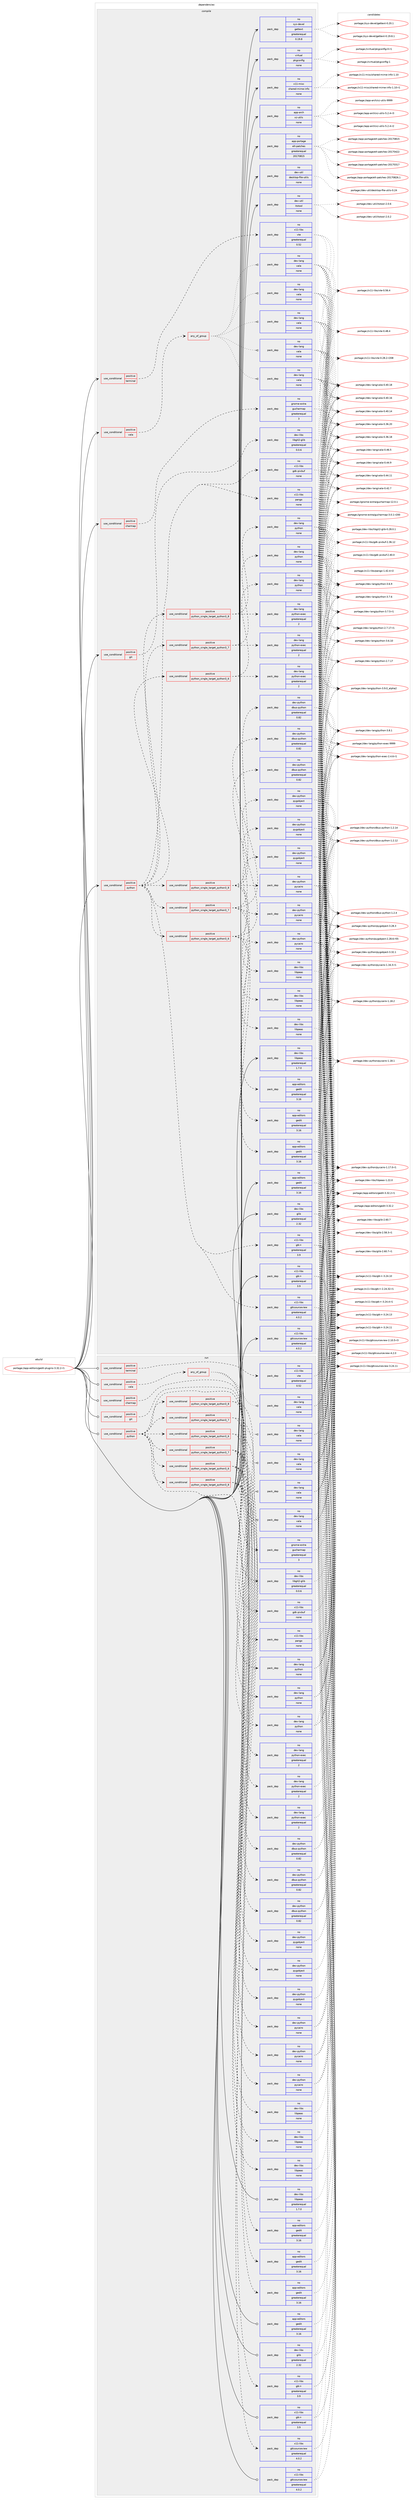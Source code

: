 digraph prolog {

# *************
# Graph options
# *************

newrank=true;
concentrate=true;
compound=true;
graph [rankdir=LR,fontname=Helvetica,fontsize=10,ranksep=1.5];#, ranksep=2.5, nodesep=0.2];
edge  [arrowhead=vee];
node  [fontname=Helvetica,fontsize=10];

# **********
# The ebuild
# **********

subgraph cluster_leftcol {
color=gray;
label=<<i>ebuild</i>>;
id [label="portage://app-editors/gedit-plugins-3.32.2-r1", color=red, width=4, href="../app-editors/gedit-plugins-3.32.2-r1.svg"];
}

# ****************
# The dependencies
# ****************

subgraph cluster_midcol {
color=gray;
label=<<i>dependencies</i>>;
subgraph cluster_compile {
fillcolor="#eeeeee";
style=filled;
label=<<i>compile</i>>;
subgraph cond150074 {
dependency637226 [label=<<TABLE BORDER="0" CELLBORDER="1" CELLSPACING="0" CELLPADDING="4"><TR><TD ROWSPAN="3" CELLPADDING="10">use_conditional</TD></TR><TR><TD>positive</TD></TR><TR><TD>charmap</TD></TR></TABLE>>, shape=none, color=red];
subgraph pack478692 {
dependency637227 [label=<<TABLE BORDER="0" CELLBORDER="1" CELLSPACING="0" CELLPADDING="4" WIDTH="220"><TR><TD ROWSPAN="6" CELLPADDING="30">pack_dep</TD></TR><TR><TD WIDTH="110">no</TD></TR><TR><TD>gnome-extra</TD></TR><TR><TD>gucharmap</TD></TR><TR><TD>greaterequal</TD></TR><TR><TD>3</TD></TR></TABLE>>, shape=none, color=blue];
}
dependency637226:e -> dependency637227:w [weight=20,style="dashed",arrowhead="vee"];
}
id:e -> dependency637226:w [weight=20,style="solid",arrowhead="vee"];
subgraph cond150075 {
dependency637228 [label=<<TABLE BORDER="0" CELLBORDER="1" CELLSPACING="0" CELLPADDING="4"><TR><TD ROWSPAN="3" CELLPADDING="10">use_conditional</TD></TR><TR><TD>positive</TD></TR><TR><TD>git</TD></TR></TABLE>>, shape=none, color=red];
subgraph pack478693 {
dependency637229 [label=<<TABLE BORDER="0" CELLBORDER="1" CELLSPACING="0" CELLPADDING="4" WIDTH="220"><TR><TD ROWSPAN="6" CELLPADDING="30">pack_dep</TD></TR><TR><TD WIDTH="110">no</TD></TR><TR><TD>dev-libs</TD></TR><TR><TD>libgit2-glib</TD></TR><TR><TD>greaterequal</TD></TR><TR><TD>0.0.6</TD></TR></TABLE>>, shape=none, color=blue];
}
dependency637228:e -> dependency637229:w [weight=20,style="dashed",arrowhead="vee"];
}
id:e -> dependency637228:w [weight=20,style="solid",arrowhead="vee"];
subgraph cond150076 {
dependency637230 [label=<<TABLE BORDER="0" CELLBORDER="1" CELLSPACING="0" CELLPADDING="4"><TR><TD ROWSPAN="3" CELLPADDING="10">use_conditional</TD></TR><TR><TD>positive</TD></TR><TR><TD>python</TD></TR></TABLE>>, shape=none, color=red];
subgraph cond150077 {
dependency637231 [label=<<TABLE BORDER="0" CELLBORDER="1" CELLSPACING="0" CELLPADDING="4"><TR><TD ROWSPAN="3" CELLPADDING="10">use_conditional</TD></TR><TR><TD>positive</TD></TR><TR><TD>python_single_target_python3_6</TD></TR></TABLE>>, shape=none, color=red];
subgraph pack478694 {
dependency637232 [label=<<TABLE BORDER="0" CELLBORDER="1" CELLSPACING="0" CELLPADDING="4" WIDTH="220"><TR><TD ROWSPAN="6" CELLPADDING="30">pack_dep</TD></TR><TR><TD WIDTH="110">no</TD></TR><TR><TD>dev-lang</TD></TR><TR><TD>python</TD></TR><TR><TD>none</TD></TR><TR><TD></TD></TR></TABLE>>, shape=none, color=blue];
}
dependency637231:e -> dependency637232:w [weight=20,style="dashed",arrowhead="vee"];
subgraph pack478695 {
dependency637233 [label=<<TABLE BORDER="0" CELLBORDER="1" CELLSPACING="0" CELLPADDING="4" WIDTH="220"><TR><TD ROWSPAN="6" CELLPADDING="30">pack_dep</TD></TR><TR><TD WIDTH="110">no</TD></TR><TR><TD>dev-lang</TD></TR><TR><TD>python-exec</TD></TR><TR><TD>greaterequal</TD></TR><TR><TD>2</TD></TR></TABLE>>, shape=none, color=blue];
}
dependency637231:e -> dependency637233:w [weight=20,style="dashed",arrowhead="vee"];
}
dependency637230:e -> dependency637231:w [weight=20,style="dashed",arrowhead="vee"];
subgraph cond150078 {
dependency637234 [label=<<TABLE BORDER="0" CELLBORDER="1" CELLSPACING="0" CELLPADDING="4"><TR><TD ROWSPAN="3" CELLPADDING="10">use_conditional</TD></TR><TR><TD>positive</TD></TR><TR><TD>python_single_target_python3_7</TD></TR></TABLE>>, shape=none, color=red];
subgraph pack478696 {
dependency637235 [label=<<TABLE BORDER="0" CELLBORDER="1" CELLSPACING="0" CELLPADDING="4" WIDTH="220"><TR><TD ROWSPAN="6" CELLPADDING="30">pack_dep</TD></TR><TR><TD WIDTH="110">no</TD></TR><TR><TD>dev-lang</TD></TR><TR><TD>python</TD></TR><TR><TD>none</TD></TR><TR><TD></TD></TR></TABLE>>, shape=none, color=blue];
}
dependency637234:e -> dependency637235:w [weight=20,style="dashed",arrowhead="vee"];
subgraph pack478697 {
dependency637236 [label=<<TABLE BORDER="0" CELLBORDER="1" CELLSPACING="0" CELLPADDING="4" WIDTH="220"><TR><TD ROWSPAN="6" CELLPADDING="30">pack_dep</TD></TR><TR><TD WIDTH="110">no</TD></TR><TR><TD>dev-lang</TD></TR><TR><TD>python-exec</TD></TR><TR><TD>greaterequal</TD></TR><TR><TD>2</TD></TR></TABLE>>, shape=none, color=blue];
}
dependency637234:e -> dependency637236:w [weight=20,style="dashed",arrowhead="vee"];
}
dependency637230:e -> dependency637234:w [weight=20,style="dashed",arrowhead="vee"];
subgraph cond150079 {
dependency637237 [label=<<TABLE BORDER="0" CELLBORDER="1" CELLSPACING="0" CELLPADDING="4"><TR><TD ROWSPAN="3" CELLPADDING="10">use_conditional</TD></TR><TR><TD>positive</TD></TR><TR><TD>python_single_target_python3_8</TD></TR></TABLE>>, shape=none, color=red];
subgraph pack478698 {
dependency637238 [label=<<TABLE BORDER="0" CELLBORDER="1" CELLSPACING="0" CELLPADDING="4" WIDTH="220"><TR><TD ROWSPAN="6" CELLPADDING="30">pack_dep</TD></TR><TR><TD WIDTH="110">no</TD></TR><TR><TD>dev-lang</TD></TR><TR><TD>python</TD></TR><TR><TD>none</TD></TR><TR><TD></TD></TR></TABLE>>, shape=none, color=blue];
}
dependency637237:e -> dependency637238:w [weight=20,style="dashed",arrowhead="vee"];
subgraph pack478699 {
dependency637239 [label=<<TABLE BORDER="0" CELLBORDER="1" CELLSPACING="0" CELLPADDING="4" WIDTH="220"><TR><TD ROWSPAN="6" CELLPADDING="30">pack_dep</TD></TR><TR><TD WIDTH="110">no</TD></TR><TR><TD>dev-lang</TD></TR><TR><TD>python-exec</TD></TR><TR><TD>greaterequal</TD></TR><TR><TD>2</TD></TR></TABLE>>, shape=none, color=blue];
}
dependency637237:e -> dependency637239:w [weight=20,style="dashed",arrowhead="vee"];
}
dependency637230:e -> dependency637237:w [weight=20,style="dashed",arrowhead="vee"];
subgraph cond150080 {
dependency637240 [label=<<TABLE BORDER="0" CELLBORDER="1" CELLSPACING="0" CELLPADDING="4"><TR><TD ROWSPAN="3" CELLPADDING="10">use_conditional</TD></TR><TR><TD>positive</TD></TR><TR><TD>python_single_target_python3_6</TD></TR></TABLE>>, shape=none, color=red];
subgraph pack478700 {
dependency637241 [label=<<TABLE BORDER="0" CELLBORDER="1" CELLSPACING="0" CELLPADDING="4" WIDTH="220"><TR><TD ROWSPAN="6" CELLPADDING="30">pack_dep</TD></TR><TR><TD WIDTH="110">no</TD></TR><TR><TD>app-editors</TD></TR><TR><TD>gedit</TD></TR><TR><TD>greaterequal</TD></TR><TR><TD>3.16</TD></TR></TABLE>>, shape=none, color=blue];
}
dependency637240:e -> dependency637241:w [weight=20,style="dashed",arrowhead="vee"];
subgraph pack478701 {
dependency637242 [label=<<TABLE BORDER="0" CELLBORDER="1" CELLSPACING="0" CELLPADDING="4" WIDTH="220"><TR><TD ROWSPAN="6" CELLPADDING="30">pack_dep</TD></TR><TR><TD WIDTH="110">no</TD></TR><TR><TD>dev-libs</TD></TR><TR><TD>libpeas</TD></TR><TR><TD>none</TD></TR><TR><TD></TD></TR></TABLE>>, shape=none, color=blue];
}
dependency637240:e -> dependency637242:w [weight=20,style="dashed",arrowhead="vee"];
subgraph pack478702 {
dependency637243 [label=<<TABLE BORDER="0" CELLBORDER="1" CELLSPACING="0" CELLPADDING="4" WIDTH="220"><TR><TD ROWSPAN="6" CELLPADDING="30">pack_dep</TD></TR><TR><TD WIDTH="110">no</TD></TR><TR><TD>dev-python</TD></TR><TR><TD>dbus-python</TD></TR><TR><TD>greaterequal</TD></TR><TR><TD>0.82</TD></TR></TABLE>>, shape=none, color=blue];
}
dependency637240:e -> dependency637243:w [weight=20,style="dashed",arrowhead="vee"];
subgraph pack478703 {
dependency637244 [label=<<TABLE BORDER="0" CELLBORDER="1" CELLSPACING="0" CELLPADDING="4" WIDTH="220"><TR><TD ROWSPAN="6" CELLPADDING="30">pack_dep</TD></TR><TR><TD WIDTH="110">no</TD></TR><TR><TD>dev-python</TD></TR><TR><TD>pycairo</TD></TR><TR><TD>none</TD></TR><TR><TD></TD></TR></TABLE>>, shape=none, color=blue];
}
dependency637240:e -> dependency637244:w [weight=20,style="dashed",arrowhead="vee"];
subgraph pack478704 {
dependency637245 [label=<<TABLE BORDER="0" CELLBORDER="1" CELLSPACING="0" CELLPADDING="4" WIDTH="220"><TR><TD ROWSPAN="6" CELLPADDING="30">pack_dep</TD></TR><TR><TD WIDTH="110">no</TD></TR><TR><TD>dev-python</TD></TR><TR><TD>pygobject</TD></TR><TR><TD>none</TD></TR><TR><TD></TD></TR></TABLE>>, shape=none, color=blue];
}
dependency637240:e -> dependency637245:w [weight=20,style="dashed",arrowhead="vee"];
}
dependency637230:e -> dependency637240:w [weight=20,style="dashed",arrowhead="vee"];
subgraph cond150081 {
dependency637246 [label=<<TABLE BORDER="0" CELLBORDER="1" CELLSPACING="0" CELLPADDING="4"><TR><TD ROWSPAN="3" CELLPADDING="10">use_conditional</TD></TR><TR><TD>positive</TD></TR><TR><TD>python_single_target_python3_7</TD></TR></TABLE>>, shape=none, color=red];
subgraph pack478705 {
dependency637247 [label=<<TABLE BORDER="0" CELLBORDER="1" CELLSPACING="0" CELLPADDING="4" WIDTH="220"><TR><TD ROWSPAN="6" CELLPADDING="30">pack_dep</TD></TR><TR><TD WIDTH="110">no</TD></TR><TR><TD>app-editors</TD></TR><TR><TD>gedit</TD></TR><TR><TD>greaterequal</TD></TR><TR><TD>3.16</TD></TR></TABLE>>, shape=none, color=blue];
}
dependency637246:e -> dependency637247:w [weight=20,style="dashed",arrowhead="vee"];
subgraph pack478706 {
dependency637248 [label=<<TABLE BORDER="0" CELLBORDER="1" CELLSPACING="0" CELLPADDING="4" WIDTH="220"><TR><TD ROWSPAN="6" CELLPADDING="30">pack_dep</TD></TR><TR><TD WIDTH="110">no</TD></TR><TR><TD>dev-libs</TD></TR><TR><TD>libpeas</TD></TR><TR><TD>none</TD></TR><TR><TD></TD></TR></TABLE>>, shape=none, color=blue];
}
dependency637246:e -> dependency637248:w [weight=20,style="dashed",arrowhead="vee"];
subgraph pack478707 {
dependency637249 [label=<<TABLE BORDER="0" CELLBORDER="1" CELLSPACING="0" CELLPADDING="4" WIDTH="220"><TR><TD ROWSPAN="6" CELLPADDING="30">pack_dep</TD></TR><TR><TD WIDTH="110">no</TD></TR><TR><TD>dev-python</TD></TR><TR><TD>dbus-python</TD></TR><TR><TD>greaterequal</TD></TR><TR><TD>0.82</TD></TR></TABLE>>, shape=none, color=blue];
}
dependency637246:e -> dependency637249:w [weight=20,style="dashed",arrowhead="vee"];
subgraph pack478708 {
dependency637250 [label=<<TABLE BORDER="0" CELLBORDER="1" CELLSPACING="0" CELLPADDING="4" WIDTH="220"><TR><TD ROWSPAN="6" CELLPADDING="30">pack_dep</TD></TR><TR><TD WIDTH="110">no</TD></TR><TR><TD>dev-python</TD></TR><TR><TD>pycairo</TD></TR><TR><TD>none</TD></TR><TR><TD></TD></TR></TABLE>>, shape=none, color=blue];
}
dependency637246:e -> dependency637250:w [weight=20,style="dashed",arrowhead="vee"];
subgraph pack478709 {
dependency637251 [label=<<TABLE BORDER="0" CELLBORDER="1" CELLSPACING="0" CELLPADDING="4" WIDTH="220"><TR><TD ROWSPAN="6" CELLPADDING="30">pack_dep</TD></TR><TR><TD WIDTH="110">no</TD></TR><TR><TD>dev-python</TD></TR><TR><TD>pygobject</TD></TR><TR><TD>none</TD></TR><TR><TD></TD></TR></TABLE>>, shape=none, color=blue];
}
dependency637246:e -> dependency637251:w [weight=20,style="dashed",arrowhead="vee"];
}
dependency637230:e -> dependency637246:w [weight=20,style="dashed",arrowhead="vee"];
subgraph cond150082 {
dependency637252 [label=<<TABLE BORDER="0" CELLBORDER="1" CELLSPACING="0" CELLPADDING="4"><TR><TD ROWSPAN="3" CELLPADDING="10">use_conditional</TD></TR><TR><TD>positive</TD></TR><TR><TD>python_single_target_python3_8</TD></TR></TABLE>>, shape=none, color=red];
subgraph pack478710 {
dependency637253 [label=<<TABLE BORDER="0" CELLBORDER="1" CELLSPACING="0" CELLPADDING="4" WIDTH="220"><TR><TD ROWSPAN="6" CELLPADDING="30">pack_dep</TD></TR><TR><TD WIDTH="110">no</TD></TR><TR><TD>app-editors</TD></TR><TR><TD>gedit</TD></TR><TR><TD>greaterequal</TD></TR><TR><TD>3.16</TD></TR></TABLE>>, shape=none, color=blue];
}
dependency637252:e -> dependency637253:w [weight=20,style="dashed",arrowhead="vee"];
subgraph pack478711 {
dependency637254 [label=<<TABLE BORDER="0" CELLBORDER="1" CELLSPACING="0" CELLPADDING="4" WIDTH="220"><TR><TD ROWSPAN="6" CELLPADDING="30">pack_dep</TD></TR><TR><TD WIDTH="110">no</TD></TR><TR><TD>dev-libs</TD></TR><TR><TD>libpeas</TD></TR><TR><TD>none</TD></TR><TR><TD></TD></TR></TABLE>>, shape=none, color=blue];
}
dependency637252:e -> dependency637254:w [weight=20,style="dashed",arrowhead="vee"];
subgraph pack478712 {
dependency637255 [label=<<TABLE BORDER="0" CELLBORDER="1" CELLSPACING="0" CELLPADDING="4" WIDTH="220"><TR><TD ROWSPAN="6" CELLPADDING="30">pack_dep</TD></TR><TR><TD WIDTH="110">no</TD></TR><TR><TD>dev-python</TD></TR><TR><TD>dbus-python</TD></TR><TR><TD>greaterequal</TD></TR><TR><TD>0.82</TD></TR></TABLE>>, shape=none, color=blue];
}
dependency637252:e -> dependency637255:w [weight=20,style="dashed",arrowhead="vee"];
subgraph pack478713 {
dependency637256 [label=<<TABLE BORDER="0" CELLBORDER="1" CELLSPACING="0" CELLPADDING="4" WIDTH="220"><TR><TD ROWSPAN="6" CELLPADDING="30">pack_dep</TD></TR><TR><TD WIDTH="110">no</TD></TR><TR><TD>dev-python</TD></TR><TR><TD>pycairo</TD></TR><TR><TD>none</TD></TR><TR><TD></TD></TR></TABLE>>, shape=none, color=blue];
}
dependency637252:e -> dependency637256:w [weight=20,style="dashed",arrowhead="vee"];
subgraph pack478714 {
dependency637257 [label=<<TABLE BORDER="0" CELLBORDER="1" CELLSPACING="0" CELLPADDING="4" WIDTH="220"><TR><TD ROWSPAN="6" CELLPADDING="30">pack_dep</TD></TR><TR><TD WIDTH="110">no</TD></TR><TR><TD>dev-python</TD></TR><TR><TD>pygobject</TD></TR><TR><TD>none</TD></TR><TR><TD></TD></TR></TABLE>>, shape=none, color=blue];
}
dependency637252:e -> dependency637257:w [weight=20,style="dashed",arrowhead="vee"];
}
dependency637230:e -> dependency637252:w [weight=20,style="dashed",arrowhead="vee"];
subgraph pack478715 {
dependency637258 [label=<<TABLE BORDER="0" CELLBORDER="1" CELLSPACING="0" CELLPADDING="4" WIDTH="220"><TR><TD ROWSPAN="6" CELLPADDING="30">pack_dep</TD></TR><TR><TD WIDTH="110">no</TD></TR><TR><TD>x11-libs</TD></TR><TR><TD>gtk+</TD></TR><TR><TD>greaterequal</TD></TR><TR><TD>3.9</TD></TR></TABLE>>, shape=none, color=blue];
}
dependency637230:e -> dependency637258:w [weight=20,style="dashed",arrowhead="vee"];
subgraph pack478716 {
dependency637259 [label=<<TABLE BORDER="0" CELLBORDER="1" CELLSPACING="0" CELLPADDING="4" WIDTH="220"><TR><TD ROWSPAN="6" CELLPADDING="30">pack_dep</TD></TR><TR><TD WIDTH="110">no</TD></TR><TR><TD>x11-libs</TD></TR><TR><TD>gtksourceview</TD></TR><TR><TD>greaterequal</TD></TR><TR><TD>4.0.2</TD></TR></TABLE>>, shape=none, color=blue];
}
dependency637230:e -> dependency637259:w [weight=20,style="dashed",arrowhead="vee"];
subgraph pack478717 {
dependency637260 [label=<<TABLE BORDER="0" CELLBORDER="1" CELLSPACING="0" CELLPADDING="4" WIDTH="220"><TR><TD ROWSPAN="6" CELLPADDING="30">pack_dep</TD></TR><TR><TD WIDTH="110">no</TD></TR><TR><TD>x11-libs</TD></TR><TR><TD>pango</TD></TR><TR><TD>none</TD></TR><TR><TD></TD></TR></TABLE>>, shape=none, color=blue];
}
dependency637230:e -> dependency637260:w [weight=20,style="dashed",arrowhead="vee"];
subgraph pack478718 {
dependency637261 [label=<<TABLE BORDER="0" CELLBORDER="1" CELLSPACING="0" CELLPADDING="4" WIDTH="220"><TR><TD ROWSPAN="6" CELLPADDING="30">pack_dep</TD></TR><TR><TD WIDTH="110">no</TD></TR><TR><TD>x11-libs</TD></TR><TR><TD>gdk-pixbuf</TD></TR><TR><TD>none</TD></TR><TR><TD></TD></TR></TABLE>>, shape=none, color=blue];
}
dependency637230:e -> dependency637261:w [weight=20,style="dashed",arrowhead="vee"];
}
id:e -> dependency637230:w [weight=20,style="solid",arrowhead="vee"];
subgraph cond150083 {
dependency637262 [label=<<TABLE BORDER="0" CELLBORDER="1" CELLSPACING="0" CELLPADDING="4"><TR><TD ROWSPAN="3" CELLPADDING="10">use_conditional</TD></TR><TR><TD>positive</TD></TR><TR><TD>terminal</TD></TR></TABLE>>, shape=none, color=red];
subgraph pack478719 {
dependency637263 [label=<<TABLE BORDER="0" CELLBORDER="1" CELLSPACING="0" CELLPADDING="4" WIDTH="220"><TR><TD ROWSPAN="6" CELLPADDING="30">pack_dep</TD></TR><TR><TD WIDTH="110">no</TD></TR><TR><TD>x11-libs</TD></TR><TR><TD>vte</TD></TR><TR><TD>greaterequal</TD></TR><TR><TD>0.52</TD></TR></TABLE>>, shape=none, color=blue];
}
dependency637262:e -> dependency637263:w [weight=20,style="dashed",arrowhead="vee"];
}
id:e -> dependency637262:w [weight=20,style="solid",arrowhead="vee"];
subgraph cond150084 {
dependency637264 [label=<<TABLE BORDER="0" CELLBORDER="1" CELLSPACING="0" CELLPADDING="4"><TR><TD ROWSPAN="3" CELLPADDING="10">use_conditional</TD></TR><TR><TD>positive</TD></TR><TR><TD>vala</TD></TR></TABLE>>, shape=none, color=red];
subgraph any8171 {
dependency637265 [label=<<TABLE BORDER="0" CELLBORDER="1" CELLSPACING="0" CELLPADDING="4"><TR><TD CELLPADDING="10">any_of_group</TD></TR></TABLE>>, shape=none, color=red];subgraph pack478720 {
dependency637266 [label=<<TABLE BORDER="0" CELLBORDER="1" CELLSPACING="0" CELLPADDING="4" WIDTH="220"><TR><TD ROWSPAN="6" CELLPADDING="30">pack_dep</TD></TR><TR><TD WIDTH="110">no</TD></TR><TR><TD>dev-lang</TD></TR><TR><TD>vala</TD></TR><TR><TD>none</TD></TR><TR><TD></TD></TR></TABLE>>, shape=none, color=blue];
}
dependency637265:e -> dependency637266:w [weight=20,style="dotted",arrowhead="oinv"];
subgraph pack478721 {
dependency637267 [label=<<TABLE BORDER="0" CELLBORDER="1" CELLSPACING="0" CELLPADDING="4" WIDTH="220"><TR><TD ROWSPAN="6" CELLPADDING="30">pack_dep</TD></TR><TR><TD WIDTH="110">no</TD></TR><TR><TD>dev-lang</TD></TR><TR><TD>vala</TD></TR><TR><TD>none</TD></TR><TR><TD></TD></TR></TABLE>>, shape=none, color=blue];
}
dependency637265:e -> dependency637267:w [weight=20,style="dotted",arrowhead="oinv"];
subgraph pack478722 {
dependency637268 [label=<<TABLE BORDER="0" CELLBORDER="1" CELLSPACING="0" CELLPADDING="4" WIDTH="220"><TR><TD ROWSPAN="6" CELLPADDING="30">pack_dep</TD></TR><TR><TD WIDTH="110">no</TD></TR><TR><TD>dev-lang</TD></TR><TR><TD>vala</TD></TR><TR><TD>none</TD></TR><TR><TD></TD></TR></TABLE>>, shape=none, color=blue];
}
dependency637265:e -> dependency637268:w [weight=20,style="dotted",arrowhead="oinv"];
subgraph pack478723 {
dependency637269 [label=<<TABLE BORDER="0" CELLBORDER="1" CELLSPACING="0" CELLPADDING="4" WIDTH="220"><TR><TD ROWSPAN="6" CELLPADDING="30">pack_dep</TD></TR><TR><TD WIDTH="110">no</TD></TR><TR><TD>dev-lang</TD></TR><TR><TD>vala</TD></TR><TR><TD>none</TD></TR><TR><TD></TD></TR></TABLE>>, shape=none, color=blue];
}
dependency637265:e -> dependency637269:w [weight=20,style="dotted",arrowhead="oinv"];
subgraph pack478724 {
dependency637270 [label=<<TABLE BORDER="0" CELLBORDER="1" CELLSPACING="0" CELLPADDING="4" WIDTH="220"><TR><TD ROWSPAN="6" CELLPADDING="30">pack_dep</TD></TR><TR><TD WIDTH="110">no</TD></TR><TR><TD>dev-lang</TD></TR><TR><TD>vala</TD></TR><TR><TD>none</TD></TR><TR><TD></TD></TR></TABLE>>, shape=none, color=blue];
}
dependency637265:e -> dependency637270:w [weight=20,style="dotted",arrowhead="oinv"];
}
dependency637264:e -> dependency637265:w [weight=20,style="dashed",arrowhead="vee"];
}
id:e -> dependency637264:w [weight=20,style="solid",arrowhead="vee"];
subgraph pack478725 {
dependency637271 [label=<<TABLE BORDER="0" CELLBORDER="1" CELLSPACING="0" CELLPADDING="4" WIDTH="220"><TR><TD ROWSPAN="6" CELLPADDING="30">pack_dep</TD></TR><TR><TD WIDTH="110">no</TD></TR><TR><TD>app-arch</TD></TR><TR><TD>xz-utils</TD></TR><TR><TD>none</TD></TR><TR><TD></TD></TR></TABLE>>, shape=none, color=blue];
}
id:e -> dependency637271:w [weight=20,style="solid",arrowhead="vee"];
subgraph pack478726 {
dependency637272 [label=<<TABLE BORDER="0" CELLBORDER="1" CELLSPACING="0" CELLPADDING="4" WIDTH="220"><TR><TD ROWSPAN="6" CELLPADDING="30">pack_dep</TD></TR><TR><TD WIDTH="110">no</TD></TR><TR><TD>app-editors</TD></TR><TR><TD>gedit</TD></TR><TR><TD>greaterequal</TD></TR><TR><TD>3.16</TD></TR></TABLE>>, shape=none, color=blue];
}
id:e -> dependency637272:w [weight=20,style="solid",arrowhead="vee"];
subgraph pack478727 {
dependency637273 [label=<<TABLE BORDER="0" CELLBORDER="1" CELLSPACING="0" CELLPADDING="4" WIDTH="220"><TR><TD ROWSPAN="6" CELLPADDING="30">pack_dep</TD></TR><TR><TD WIDTH="110">no</TD></TR><TR><TD>app-portage</TD></TR><TR><TD>elt-patches</TD></TR><TR><TD>greaterequal</TD></TR><TR><TD>20170815</TD></TR></TABLE>>, shape=none, color=blue];
}
id:e -> dependency637273:w [weight=20,style="solid",arrowhead="vee"];
subgraph pack478728 {
dependency637274 [label=<<TABLE BORDER="0" CELLBORDER="1" CELLSPACING="0" CELLPADDING="4" WIDTH="220"><TR><TD ROWSPAN="6" CELLPADDING="30">pack_dep</TD></TR><TR><TD WIDTH="110">no</TD></TR><TR><TD>dev-libs</TD></TR><TR><TD>glib</TD></TR><TR><TD>greaterequal</TD></TR><TR><TD>2.32</TD></TR></TABLE>>, shape=none, color=blue];
}
id:e -> dependency637274:w [weight=20,style="solid",arrowhead="vee"];
subgraph pack478729 {
dependency637275 [label=<<TABLE BORDER="0" CELLBORDER="1" CELLSPACING="0" CELLPADDING="4" WIDTH="220"><TR><TD ROWSPAN="6" CELLPADDING="30">pack_dep</TD></TR><TR><TD WIDTH="110">no</TD></TR><TR><TD>dev-libs</TD></TR><TR><TD>libpeas</TD></TR><TR><TD>greaterequal</TD></TR><TR><TD>1.7.0</TD></TR></TABLE>>, shape=none, color=blue];
}
id:e -> dependency637275:w [weight=20,style="solid",arrowhead="vee"];
subgraph pack478730 {
dependency637276 [label=<<TABLE BORDER="0" CELLBORDER="1" CELLSPACING="0" CELLPADDING="4" WIDTH="220"><TR><TD ROWSPAN="6" CELLPADDING="30">pack_dep</TD></TR><TR><TD WIDTH="110">no</TD></TR><TR><TD>dev-util</TD></TR><TR><TD>desktop-file-utils</TD></TR><TR><TD>none</TD></TR><TR><TD></TD></TR></TABLE>>, shape=none, color=blue];
}
id:e -> dependency637276:w [weight=20,style="solid",arrowhead="vee"];
subgraph pack478731 {
dependency637277 [label=<<TABLE BORDER="0" CELLBORDER="1" CELLSPACING="0" CELLPADDING="4" WIDTH="220"><TR><TD ROWSPAN="6" CELLPADDING="30">pack_dep</TD></TR><TR><TD WIDTH="110">no</TD></TR><TR><TD>dev-util</TD></TR><TR><TD>itstool</TD></TR><TR><TD>none</TD></TR><TR><TD></TD></TR></TABLE>>, shape=none, color=blue];
}
id:e -> dependency637277:w [weight=20,style="solid",arrowhead="vee"];
subgraph pack478732 {
dependency637278 [label=<<TABLE BORDER="0" CELLBORDER="1" CELLSPACING="0" CELLPADDING="4" WIDTH="220"><TR><TD ROWSPAN="6" CELLPADDING="30">pack_dep</TD></TR><TR><TD WIDTH="110">no</TD></TR><TR><TD>sys-devel</TD></TR><TR><TD>gettext</TD></TR><TR><TD>greaterequal</TD></TR><TR><TD>0.19.8</TD></TR></TABLE>>, shape=none, color=blue];
}
id:e -> dependency637278:w [weight=20,style="solid",arrowhead="vee"];
subgraph pack478733 {
dependency637279 [label=<<TABLE BORDER="0" CELLBORDER="1" CELLSPACING="0" CELLPADDING="4" WIDTH="220"><TR><TD ROWSPAN="6" CELLPADDING="30">pack_dep</TD></TR><TR><TD WIDTH="110">no</TD></TR><TR><TD>virtual</TD></TR><TR><TD>pkgconfig</TD></TR><TR><TD>none</TD></TR><TR><TD></TD></TR></TABLE>>, shape=none, color=blue];
}
id:e -> dependency637279:w [weight=20,style="solid",arrowhead="vee"];
subgraph pack478734 {
dependency637280 [label=<<TABLE BORDER="0" CELLBORDER="1" CELLSPACING="0" CELLPADDING="4" WIDTH="220"><TR><TD ROWSPAN="6" CELLPADDING="30">pack_dep</TD></TR><TR><TD WIDTH="110">no</TD></TR><TR><TD>x11-libs</TD></TR><TR><TD>gtk+</TD></TR><TR><TD>greaterequal</TD></TR><TR><TD>3.9</TD></TR></TABLE>>, shape=none, color=blue];
}
id:e -> dependency637280:w [weight=20,style="solid",arrowhead="vee"];
subgraph pack478735 {
dependency637281 [label=<<TABLE BORDER="0" CELLBORDER="1" CELLSPACING="0" CELLPADDING="4" WIDTH="220"><TR><TD ROWSPAN="6" CELLPADDING="30">pack_dep</TD></TR><TR><TD WIDTH="110">no</TD></TR><TR><TD>x11-libs</TD></TR><TR><TD>gtksourceview</TD></TR><TR><TD>greaterequal</TD></TR><TR><TD>4.0.2</TD></TR></TABLE>>, shape=none, color=blue];
}
id:e -> dependency637281:w [weight=20,style="solid",arrowhead="vee"];
subgraph pack478736 {
dependency637282 [label=<<TABLE BORDER="0" CELLBORDER="1" CELLSPACING="0" CELLPADDING="4" WIDTH="220"><TR><TD ROWSPAN="6" CELLPADDING="30">pack_dep</TD></TR><TR><TD WIDTH="110">no</TD></TR><TR><TD>x11-misc</TD></TR><TR><TD>shared-mime-info</TD></TR><TR><TD>none</TD></TR><TR><TD></TD></TR></TABLE>>, shape=none, color=blue];
}
id:e -> dependency637282:w [weight=20,style="solid",arrowhead="vee"];
}
subgraph cluster_compileandrun {
fillcolor="#eeeeee";
style=filled;
label=<<i>compile and run</i>>;
}
subgraph cluster_run {
fillcolor="#eeeeee";
style=filled;
label=<<i>run</i>>;
subgraph cond150085 {
dependency637283 [label=<<TABLE BORDER="0" CELLBORDER="1" CELLSPACING="0" CELLPADDING="4"><TR><TD ROWSPAN="3" CELLPADDING="10">use_conditional</TD></TR><TR><TD>positive</TD></TR><TR><TD>charmap</TD></TR></TABLE>>, shape=none, color=red];
subgraph pack478737 {
dependency637284 [label=<<TABLE BORDER="0" CELLBORDER="1" CELLSPACING="0" CELLPADDING="4" WIDTH="220"><TR><TD ROWSPAN="6" CELLPADDING="30">pack_dep</TD></TR><TR><TD WIDTH="110">no</TD></TR><TR><TD>gnome-extra</TD></TR><TR><TD>gucharmap</TD></TR><TR><TD>greaterequal</TD></TR><TR><TD>3</TD></TR></TABLE>>, shape=none, color=blue];
}
dependency637283:e -> dependency637284:w [weight=20,style="dashed",arrowhead="vee"];
}
id:e -> dependency637283:w [weight=20,style="solid",arrowhead="odot"];
subgraph cond150086 {
dependency637285 [label=<<TABLE BORDER="0" CELLBORDER="1" CELLSPACING="0" CELLPADDING="4"><TR><TD ROWSPAN="3" CELLPADDING="10">use_conditional</TD></TR><TR><TD>positive</TD></TR><TR><TD>git</TD></TR></TABLE>>, shape=none, color=red];
subgraph pack478738 {
dependency637286 [label=<<TABLE BORDER="0" CELLBORDER="1" CELLSPACING="0" CELLPADDING="4" WIDTH="220"><TR><TD ROWSPAN="6" CELLPADDING="30">pack_dep</TD></TR><TR><TD WIDTH="110">no</TD></TR><TR><TD>dev-libs</TD></TR><TR><TD>libgit2-glib</TD></TR><TR><TD>greaterequal</TD></TR><TR><TD>0.0.6</TD></TR></TABLE>>, shape=none, color=blue];
}
dependency637285:e -> dependency637286:w [weight=20,style="dashed",arrowhead="vee"];
}
id:e -> dependency637285:w [weight=20,style="solid",arrowhead="odot"];
subgraph cond150087 {
dependency637287 [label=<<TABLE BORDER="0" CELLBORDER="1" CELLSPACING="0" CELLPADDING="4"><TR><TD ROWSPAN="3" CELLPADDING="10">use_conditional</TD></TR><TR><TD>positive</TD></TR><TR><TD>python</TD></TR></TABLE>>, shape=none, color=red];
subgraph cond150088 {
dependency637288 [label=<<TABLE BORDER="0" CELLBORDER="1" CELLSPACING="0" CELLPADDING="4"><TR><TD ROWSPAN="3" CELLPADDING="10">use_conditional</TD></TR><TR><TD>positive</TD></TR><TR><TD>python_single_target_python3_6</TD></TR></TABLE>>, shape=none, color=red];
subgraph pack478739 {
dependency637289 [label=<<TABLE BORDER="0" CELLBORDER="1" CELLSPACING="0" CELLPADDING="4" WIDTH="220"><TR><TD ROWSPAN="6" CELLPADDING="30">pack_dep</TD></TR><TR><TD WIDTH="110">no</TD></TR><TR><TD>dev-lang</TD></TR><TR><TD>python</TD></TR><TR><TD>none</TD></TR><TR><TD></TD></TR></TABLE>>, shape=none, color=blue];
}
dependency637288:e -> dependency637289:w [weight=20,style="dashed",arrowhead="vee"];
subgraph pack478740 {
dependency637290 [label=<<TABLE BORDER="0" CELLBORDER="1" CELLSPACING="0" CELLPADDING="4" WIDTH="220"><TR><TD ROWSPAN="6" CELLPADDING="30">pack_dep</TD></TR><TR><TD WIDTH="110">no</TD></TR><TR><TD>dev-lang</TD></TR><TR><TD>python-exec</TD></TR><TR><TD>greaterequal</TD></TR><TR><TD>2</TD></TR></TABLE>>, shape=none, color=blue];
}
dependency637288:e -> dependency637290:w [weight=20,style="dashed",arrowhead="vee"];
}
dependency637287:e -> dependency637288:w [weight=20,style="dashed",arrowhead="vee"];
subgraph cond150089 {
dependency637291 [label=<<TABLE BORDER="0" CELLBORDER="1" CELLSPACING="0" CELLPADDING="4"><TR><TD ROWSPAN="3" CELLPADDING="10">use_conditional</TD></TR><TR><TD>positive</TD></TR><TR><TD>python_single_target_python3_7</TD></TR></TABLE>>, shape=none, color=red];
subgraph pack478741 {
dependency637292 [label=<<TABLE BORDER="0" CELLBORDER="1" CELLSPACING="0" CELLPADDING="4" WIDTH="220"><TR><TD ROWSPAN="6" CELLPADDING="30">pack_dep</TD></TR><TR><TD WIDTH="110">no</TD></TR><TR><TD>dev-lang</TD></TR><TR><TD>python</TD></TR><TR><TD>none</TD></TR><TR><TD></TD></TR></TABLE>>, shape=none, color=blue];
}
dependency637291:e -> dependency637292:w [weight=20,style="dashed",arrowhead="vee"];
subgraph pack478742 {
dependency637293 [label=<<TABLE BORDER="0" CELLBORDER="1" CELLSPACING="0" CELLPADDING="4" WIDTH="220"><TR><TD ROWSPAN="6" CELLPADDING="30">pack_dep</TD></TR><TR><TD WIDTH="110">no</TD></TR><TR><TD>dev-lang</TD></TR><TR><TD>python-exec</TD></TR><TR><TD>greaterequal</TD></TR><TR><TD>2</TD></TR></TABLE>>, shape=none, color=blue];
}
dependency637291:e -> dependency637293:w [weight=20,style="dashed",arrowhead="vee"];
}
dependency637287:e -> dependency637291:w [weight=20,style="dashed",arrowhead="vee"];
subgraph cond150090 {
dependency637294 [label=<<TABLE BORDER="0" CELLBORDER="1" CELLSPACING="0" CELLPADDING="4"><TR><TD ROWSPAN="3" CELLPADDING="10">use_conditional</TD></TR><TR><TD>positive</TD></TR><TR><TD>python_single_target_python3_8</TD></TR></TABLE>>, shape=none, color=red];
subgraph pack478743 {
dependency637295 [label=<<TABLE BORDER="0" CELLBORDER="1" CELLSPACING="0" CELLPADDING="4" WIDTH="220"><TR><TD ROWSPAN="6" CELLPADDING="30">pack_dep</TD></TR><TR><TD WIDTH="110">no</TD></TR><TR><TD>dev-lang</TD></TR><TR><TD>python</TD></TR><TR><TD>none</TD></TR><TR><TD></TD></TR></TABLE>>, shape=none, color=blue];
}
dependency637294:e -> dependency637295:w [weight=20,style="dashed",arrowhead="vee"];
subgraph pack478744 {
dependency637296 [label=<<TABLE BORDER="0" CELLBORDER="1" CELLSPACING="0" CELLPADDING="4" WIDTH="220"><TR><TD ROWSPAN="6" CELLPADDING="30">pack_dep</TD></TR><TR><TD WIDTH="110">no</TD></TR><TR><TD>dev-lang</TD></TR><TR><TD>python-exec</TD></TR><TR><TD>greaterequal</TD></TR><TR><TD>2</TD></TR></TABLE>>, shape=none, color=blue];
}
dependency637294:e -> dependency637296:w [weight=20,style="dashed",arrowhead="vee"];
}
dependency637287:e -> dependency637294:w [weight=20,style="dashed",arrowhead="vee"];
subgraph cond150091 {
dependency637297 [label=<<TABLE BORDER="0" CELLBORDER="1" CELLSPACING="0" CELLPADDING="4"><TR><TD ROWSPAN="3" CELLPADDING="10">use_conditional</TD></TR><TR><TD>positive</TD></TR><TR><TD>python_single_target_python3_6</TD></TR></TABLE>>, shape=none, color=red];
subgraph pack478745 {
dependency637298 [label=<<TABLE BORDER="0" CELLBORDER="1" CELLSPACING="0" CELLPADDING="4" WIDTH="220"><TR><TD ROWSPAN="6" CELLPADDING="30">pack_dep</TD></TR><TR><TD WIDTH="110">no</TD></TR><TR><TD>app-editors</TD></TR><TR><TD>gedit</TD></TR><TR><TD>greaterequal</TD></TR><TR><TD>3.16</TD></TR></TABLE>>, shape=none, color=blue];
}
dependency637297:e -> dependency637298:w [weight=20,style="dashed",arrowhead="vee"];
subgraph pack478746 {
dependency637299 [label=<<TABLE BORDER="0" CELLBORDER="1" CELLSPACING="0" CELLPADDING="4" WIDTH="220"><TR><TD ROWSPAN="6" CELLPADDING="30">pack_dep</TD></TR><TR><TD WIDTH="110">no</TD></TR><TR><TD>dev-libs</TD></TR><TR><TD>libpeas</TD></TR><TR><TD>none</TD></TR><TR><TD></TD></TR></TABLE>>, shape=none, color=blue];
}
dependency637297:e -> dependency637299:w [weight=20,style="dashed",arrowhead="vee"];
subgraph pack478747 {
dependency637300 [label=<<TABLE BORDER="0" CELLBORDER="1" CELLSPACING="0" CELLPADDING="4" WIDTH="220"><TR><TD ROWSPAN="6" CELLPADDING="30">pack_dep</TD></TR><TR><TD WIDTH="110">no</TD></TR><TR><TD>dev-python</TD></TR><TR><TD>dbus-python</TD></TR><TR><TD>greaterequal</TD></TR><TR><TD>0.82</TD></TR></TABLE>>, shape=none, color=blue];
}
dependency637297:e -> dependency637300:w [weight=20,style="dashed",arrowhead="vee"];
subgraph pack478748 {
dependency637301 [label=<<TABLE BORDER="0" CELLBORDER="1" CELLSPACING="0" CELLPADDING="4" WIDTH="220"><TR><TD ROWSPAN="6" CELLPADDING="30">pack_dep</TD></TR><TR><TD WIDTH="110">no</TD></TR><TR><TD>dev-python</TD></TR><TR><TD>pycairo</TD></TR><TR><TD>none</TD></TR><TR><TD></TD></TR></TABLE>>, shape=none, color=blue];
}
dependency637297:e -> dependency637301:w [weight=20,style="dashed",arrowhead="vee"];
subgraph pack478749 {
dependency637302 [label=<<TABLE BORDER="0" CELLBORDER="1" CELLSPACING="0" CELLPADDING="4" WIDTH="220"><TR><TD ROWSPAN="6" CELLPADDING="30">pack_dep</TD></TR><TR><TD WIDTH="110">no</TD></TR><TR><TD>dev-python</TD></TR><TR><TD>pygobject</TD></TR><TR><TD>none</TD></TR><TR><TD></TD></TR></TABLE>>, shape=none, color=blue];
}
dependency637297:e -> dependency637302:w [weight=20,style="dashed",arrowhead="vee"];
}
dependency637287:e -> dependency637297:w [weight=20,style="dashed",arrowhead="vee"];
subgraph cond150092 {
dependency637303 [label=<<TABLE BORDER="0" CELLBORDER="1" CELLSPACING="0" CELLPADDING="4"><TR><TD ROWSPAN="3" CELLPADDING="10">use_conditional</TD></TR><TR><TD>positive</TD></TR><TR><TD>python_single_target_python3_7</TD></TR></TABLE>>, shape=none, color=red];
subgraph pack478750 {
dependency637304 [label=<<TABLE BORDER="0" CELLBORDER="1" CELLSPACING="0" CELLPADDING="4" WIDTH="220"><TR><TD ROWSPAN="6" CELLPADDING="30">pack_dep</TD></TR><TR><TD WIDTH="110">no</TD></TR><TR><TD>app-editors</TD></TR><TR><TD>gedit</TD></TR><TR><TD>greaterequal</TD></TR><TR><TD>3.16</TD></TR></TABLE>>, shape=none, color=blue];
}
dependency637303:e -> dependency637304:w [weight=20,style="dashed",arrowhead="vee"];
subgraph pack478751 {
dependency637305 [label=<<TABLE BORDER="0" CELLBORDER="1" CELLSPACING="0" CELLPADDING="4" WIDTH="220"><TR><TD ROWSPAN="6" CELLPADDING="30">pack_dep</TD></TR><TR><TD WIDTH="110">no</TD></TR><TR><TD>dev-libs</TD></TR><TR><TD>libpeas</TD></TR><TR><TD>none</TD></TR><TR><TD></TD></TR></TABLE>>, shape=none, color=blue];
}
dependency637303:e -> dependency637305:w [weight=20,style="dashed",arrowhead="vee"];
subgraph pack478752 {
dependency637306 [label=<<TABLE BORDER="0" CELLBORDER="1" CELLSPACING="0" CELLPADDING="4" WIDTH="220"><TR><TD ROWSPAN="6" CELLPADDING="30">pack_dep</TD></TR><TR><TD WIDTH="110">no</TD></TR><TR><TD>dev-python</TD></TR><TR><TD>dbus-python</TD></TR><TR><TD>greaterequal</TD></TR><TR><TD>0.82</TD></TR></TABLE>>, shape=none, color=blue];
}
dependency637303:e -> dependency637306:w [weight=20,style="dashed",arrowhead="vee"];
subgraph pack478753 {
dependency637307 [label=<<TABLE BORDER="0" CELLBORDER="1" CELLSPACING="0" CELLPADDING="4" WIDTH="220"><TR><TD ROWSPAN="6" CELLPADDING="30">pack_dep</TD></TR><TR><TD WIDTH="110">no</TD></TR><TR><TD>dev-python</TD></TR><TR><TD>pycairo</TD></TR><TR><TD>none</TD></TR><TR><TD></TD></TR></TABLE>>, shape=none, color=blue];
}
dependency637303:e -> dependency637307:w [weight=20,style="dashed",arrowhead="vee"];
subgraph pack478754 {
dependency637308 [label=<<TABLE BORDER="0" CELLBORDER="1" CELLSPACING="0" CELLPADDING="4" WIDTH="220"><TR><TD ROWSPAN="6" CELLPADDING="30">pack_dep</TD></TR><TR><TD WIDTH="110">no</TD></TR><TR><TD>dev-python</TD></TR><TR><TD>pygobject</TD></TR><TR><TD>none</TD></TR><TR><TD></TD></TR></TABLE>>, shape=none, color=blue];
}
dependency637303:e -> dependency637308:w [weight=20,style="dashed",arrowhead="vee"];
}
dependency637287:e -> dependency637303:w [weight=20,style="dashed",arrowhead="vee"];
subgraph cond150093 {
dependency637309 [label=<<TABLE BORDER="0" CELLBORDER="1" CELLSPACING="0" CELLPADDING="4"><TR><TD ROWSPAN="3" CELLPADDING="10">use_conditional</TD></TR><TR><TD>positive</TD></TR><TR><TD>python_single_target_python3_8</TD></TR></TABLE>>, shape=none, color=red];
subgraph pack478755 {
dependency637310 [label=<<TABLE BORDER="0" CELLBORDER="1" CELLSPACING="0" CELLPADDING="4" WIDTH="220"><TR><TD ROWSPAN="6" CELLPADDING="30">pack_dep</TD></TR><TR><TD WIDTH="110">no</TD></TR><TR><TD>app-editors</TD></TR><TR><TD>gedit</TD></TR><TR><TD>greaterequal</TD></TR><TR><TD>3.16</TD></TR></TABLE>>, shape=none, color=blue];
}
dependency637309:e -> dependency637310:w [weight=20,style="dashed",arrowhead="vee"];
subgraph pack478756 {
dependency637311 [label=<<TABLE BORDER="0" CELLBORDER="1" CELLSPACING="0" CELLPADDING="4" WIDTH="220"><TR><TD ROWSPAN="6" CELLPADDING="30">pack_dep</TD></TR><TR><TD WIDTH="110">no</TD></TR><TR><TD>dev-libs</TD></TR><TR><TD>libpeas</TD></TR><TR><TD>none</TD></TR><TR><TD></TD></TR></TABLE>>, shape=none, color=blue];
}
dependency637309:e -> dependency637311:w [weight=20,style="dashed",arrowhead="vee"];
subgraph pack478757 {
dependency637312 [label=<<TABLE BORDER="0" CELLBORDER="1" CELLSPACING="0" CELLPADDING="4" WIDTH="220"><TR><TD ROWSPAN="6" CELLPADDING="30">pack_dep</TD></TR><TR><TD WIDTH="110">no</TD></TR><TR><TD>dev-python</TD></TR><TR><TD>dbus-python</TD></TR><TR><TD>greaterequal</TD></TR><TR><TD>0.82</TD></TR></TABLE>>, shape=none, color=blue];
}
dependency637309:e -> dependency637312:w [weight=20,style="dashed",arrowhead="vee"];
subgraph pack478758 {
dependency637313 [label=<<TABLE BORDER="0" CELLBORDER="1" CELLSPACING="0" CELLPADDING="4" WIDTH="220"><TR><TD ROWSPAN="6" CELLPADDING="30">pack_dep</TD></TR><TR><TD WIDTH="110">no</TD></TR><TR><TD>dev-python</TD></TR><TR><TD>pycairo</TD></TR><TR><TD>none</TD></TR><TR><TD></TD></TR></TABLE>>, shape=none, color=blue];
}
dependency637309:e -> dependency637313:w [weight=20,style="dashed",arrowhead="vee"];
subgraph pack478759 {
dependency637314 [label=<<TABLE BORDER="0" CELLBORDER="1" CELLSPACING="0" CELLPADDING="4" WIDTH="220"><TR><TD ROWSPAN="6" CELLPADDING="30">pack_dep</TD></TR><TR><TD WIDTH="110">no</TD></TR><TR><TD>dev-python</TD></TR><TR><TD>pygobject</TD></TR><TR><TD>none</TD></TR><TR><TD></TD></TR></TABLE>>, shape=none, color=blue];
}
dependency637309:e -> dependency637314:w [weight=20,style="dashed",arrowhead="vee"];
}
dependency637287:e -> dependency637309:w [weight=20,style="dashed",arrowhead="vee"];
subgraph pack478760 {
dependency637315 [label=<<TABLE BORDER="0" CELLBORDER="1" CELLSPACING="0" CELLPADDING="4" WIDTH="220"><TR><TD ROWSPAN="6" CELLPADDING="30">pack_dep</TD></TR><TR><TD WIDTH="110">no</TD></TR><TR><TD>x11-libs</TD></TR><TR><TD>gtk+</TD></TR><TR><TD>greaterequal</TD></TR><TR><TD>3.9</TD></TR></TABLE>>, shape=none, color=blue];
}
dependency637287:e -> dependency637315:w [weight=20,style="dashed",arrowhead="vee"];
subgraph pack478761 {
dependency637316 [label=<<TABLE BORDER="0" CELLBORDER="1" CELLSPACING="0" CELLPADDING="4" WIDTH="220"><TR><TD ROWSPAN="6" CELLPADDING="30">pack_dep</TD></TR><TR><TD WIDTH="110">no</TD></TR><TR><TD>x11-libs</TD></TR><TR><TD>gtksourceview</TD></TR><TR><TD>greaterequal</TD></TR><TR><TD>4.0.2</TD></TR></TABLE>>, shape=none, color=blue];
}
dependency637287:e -> dependency637316:w [weight=20,style="dashed",arrowhead="vee"];
subgraph pack478762 {
dependency637317 [label=<<TABLE BORDER="0" CELLBORDER="1" CELLSPACING="0" CELLPADDING="4" WIDTH="220"><TR><TD ROWSPAN="6" CELLPADDING="30">pack_dep</TD></TR><TR><TD WIDTH="110">no</TD></TR><TR><TD>x11-libs</TD></TR><TR><TD>pango</TD></TR><TR><TD>none</TD></TR><TR><TD></TD></TR></TABLE>>, shape=none, color=blue];
}
dependency637287:e -> dependency637317:w [weight=20,style="dashed",arrowhead="vee"];
subgraph pack478763 {
dependency637318 [label=<<TABLE BORDER="0" CELLBORDER="1" CELLSPACING="0" CELLPADDING="4" WIDTH="220"><TR><TD ROWSPAN="6" CELLPADDING="30">pack_dep</TD></TR><TR><TD WIDTH="110">no</TD></TR><TR><TD>x11-libs</TD></TR><TR><TD>gdk-pixbuf</TD></TR><TR><TD>none</TD></TR><TR><TD></TD></TR></TABLE>>, shape=none, color=blue];
}
dependency637287:e -> dependency637318:w [weight=20,style="dashed",arrowhead="vee"];
}
id:e -> dependency637287:w [weight=20,style="solid",arrowhead="odot"];
subgraph cond150094 {
dependency637319 [label=<<TABLE BORDER="0" CELLBORDER="1" CELLSPACING="0" CELLPADDING="4"><TR><TD ROWSPAN="3" CELLPADDING="10">use_conditional</TD></TR><TR><TD>positive</TD></TR><TR><TD>terminal</TD></TR></TABLE>>, shape=none, color=red];
subgraph pack478764 {
dependency637320 [label=<<TABLE BORDER="0" CELLBORDER="1" CELLSPACING="0" CELLPADDING="4" WIDTH="220"><TR><TD ROWSPAN="6" CELLPADDING="30">pack_dep</TD></TR><TR><TD WIDTH="110">no</TD></TR><TR><TD>x11-libs</TD></TR><TR><TD>vte</TD></TR><TR><TD>greaterequal</TD></TR><TR><TD>0.52</TD></TR></TABLE>>, shape=none, color=blue];
}
dependency637319:e -> dependency637320:w [weight=20,style="dashed",arrowhead="vee"];
}
id:e -> dependency637319:w [weight=20,style="solid",arrowhead="odot"];
subgraph cond150095 {
dependency637321 [label=<<TABLE BORDER="0" CELLBORDER="1" CELLSPACING="0" CELLPADDING="4"><TR><TD ROWSPAN="3" CELLPADDING="10">use_conditional</TD></TR><TR><TD>positive</TD></TR><TR><TD>vala</TD></TR></TABLE>>, shape=none, color=red];
subgraph any8172 {
dependency637322 [label=<<TABLE BORDER="0" CELLBORDER="1" CELLSPACING="0" CELLPADDING="4"><TR><TD CELLPADDING="10">any_of_group</TD></TR></TABLE>>, shape=none, color=red];subgraph pack478765 {
dependency637323 [label=<<TABLE BORDER="0" CELLBORDER="1" CELLSPACING="0" CELLPADDING="4" WIDTH="220"><TR><TD ROWSPAN="6" CELLPADDING="30">pack_dep</TD></TR><TR><TD WIDTH="110">no</TD></TR><TR><TD>dev-lang</TD></TR><TR><TD>vala</TD></TR><TR><TD>none</TD></TR><TR><TD></TD></TR></TABLE>>, shape=none, color=blue];
}
dependency637322:e -> dependency637323:w [weight=20,style="dotted",arrowhead="oinv"];
subgraph pack478766 {
dependency637324 [label=<<TABLE BORDER="0" CELLBORDER="1" CELLSPACING="0" CELLPADDING="4" WIDTH="220"><TR><TD ROWSPAN="6" CELLPADDING="30">pack_dep</TD></TR><TR><TD WIDTH="110">no</TD></TR><TR><TD>dev-lang</TD></TR><TR><TD>vala</TD></TR><TR><TD>none</TD></TR><TR><TD></TD></TR></TABLE>>, shape=none, color=blue];
}
dependency637322:e -> dependency637324:w [weight=20,style="dotted",arrowhead="oinv"];
subgraph pack478767 {
dependency637325 [label=<<TABLE BORDER="0" CELLBORDER="1" CELLSPACING="0" CELLPADDING="4" WIDTH="220"><TR><TD ROWSPAN="6" CELLPADDING="30">pack_dep</TD></TR><TR><TD WIDTH="110">no</TD></TR><TR><TD>dev-lang</TD></TR><TR><TD>vala</TD></TR><TR><TD>none</TD></TR><TR><TD></TD></TR></TABLE>>, shape=none, color=blue];
}
dependency637322:e -> dependency637325:w [weight=20,style="dotted",arrowhead="oinv"];
subgraph pack478768 {
dependency637326 [label=<<TABLE BORDER="0" CELLBORDER="1" CELLSPACING="0" CELLPADDING="4" WIDTH="220"><TR><TD ROWSPAN="6" CELLPADDING="30">pack_dep</TD></TR><TR><TD WIDTH="110">no</TD></TR><TR><TD>dev-lang</TD></TR><TR><TD>vala</TD></TR><TR><TD>none</TD></TR><TR><TD></TD></TR></TABLE>>, shape=none, color=blue];
}
dependency637322:e -> dependency637326:w [weight=20,style="dotted",arrowhead="oinv"];
subgraph pack478769 {
dependency637327 [label=<<TABLE BORDER="0" CELLBORDER="1" CELLSPACING="0" CELLPADDING="4" WIDTH="220"><TR><TD ROWSPAN="6" CELLPADDING="30">pack_dep</TD></TR><TR><TD WIDTH="110">no</TD></TR><TR><TD>dev-lang</TD></TR><TR><TD>vala</TD></TR><TR><TD>none</TD></TR><TR><TD></TD></TR></TABLE>>, shape=none, color=blue];
}
dependency637322:e -> dependency637327:w [weight=20,style="dotted",arrowhead="oinv"];
}
dependency637321:e -> dependency637322:w [weight=20,style="dashed",arrowhead="vee"];
}
id:e -> dependency637321:w [weight=20,style="solid",arrowhead="odot"];
subgraph pack478770 {
dependency637328 [label=<<TABLE BORDER="0" CELLBORDER="1" CELLSPACING="0" CELLPADDING="4" WIDTH="220"><TR><TD ROWSPAN="6" CELLPADDING="30">pack_dep</TD></TR><TR><TD WIDTH="110">no</TD></TR><TR><TD>app-editors</TD></TR><TR><TD>gedit</TD></TR><TR><TD>greaterequal</TD></TR><TR><TD>3.16</TD></TR></TABLE>>, shape=none, color=blue];
}
id:e -> dependency637328:w [weight=20,style="solid",arrowhead="odot"];
subgraph pack478771 {
dependency637329 [label=<<TABLE BORDER="0" CELLBORDER="1" CELLSPACING="0" CELLPADDING="4" WIDTH="220"><TR><TD ROWSPAN="6" CELLPADDING="30">pack_dep</TD></TR><TR><TD WIDTH="110">no</TD></TR><TR><TD>dev-libs</TD></TR><TR><TD>glib</TD></TR><TR><TD>greaterequal</TD></TR><TR><TD>2.32</TD></TR></TABLE>>, shape=none, color=blue];
}
id:e -> dependency637329:w [weight=20,style="solid",arrowhead="odot"];
subgraph pack478772 {
dependency637330 [label=<<TABLE BORDER="0" CELLBORDER="1" CELLSPACING="0" CELLPADDING="4" WIDTH="220"><TR><TD ROWSPAN="6" CELLPADDING="30">pack_dep</TD></TR><TR><TD WIDTH="110">no</TD></TR><TR><TD>dev-libs</TD></TR><TR><TD>libpeas</TD></TR><TR><TD>greaterequal</TD></TR><TR><TD>1.7.0</TD></TR></TABLE>>, shape=none, color=blue];
}
id:e -> dependency637330:w [weight=20,style="solid",arrowhead="odot"];
subgraph pack478773 {
dependency637331 [label=<<TABLE BORDER="0" CELLBORDER="1" CELLSPACING="0" CELLPADDING="4" WIDTH="220"><TR><TD ROWSPAN="6" CELLPADDING="30">pack_dep</TD></TR><TR><TD WIDTH="110">no</TD></TR><TR><TD>x11-libs</TD></TR><TR><TD>gtk+</TD></TR><TR><TD>greaterequal</TD></TR><TR><TD>3.9</TD></TR></TABLE>>, shape=none, color=blue];
}
id:e -> dependency637331:w [weight=20,style="solid",arrowhead="odot"];
subgraph pack478774 {
dependency637332 [label=<<TABLE BORDER="0" CELLBORDER="1" CELLSPACING="0" CELLPADDING="4" WIDTH="220"><TR><TD ROWSPAN="6" CELLPADDING="30">pack_dep</TD></TR><TR><TD WIDTH="110">no</TD></TR><TR><TD>x11-libs</TD></TR><TR><TD>gtksourceview</TD></TR><TR><TD>greaterequal</TD></TR><TR><TD>4.0.2</TD></TR></TABLE>>, shape=none, color=blue];
}
id:e -> dependency637332:w [weight=20,style="solid",arrowhead="odot"];
}
}

# **************
# The candidates
# **************

subgraph cluster_choices {
rank=same;
color=gray;
label=<<i>candidates</i>>;

subgraph choice478692 {
color=black;
nodesep=1;
choice10311011110910145101120116114974710311799104971141099711245514648464945114504848 [label="portage://gnome-extra/gucharmap-3.0.1-r200", color=red, width=4,href="../gnome-extra/gucharmap-3.0.1-r200.svg"];
choice10311011110910145101120116114974710311799104971141099711245495046484649 [label="portage://gnome-extra/gucharmap-12.0.1", color=red, width=4,href="../gnome-extra/gucharmap-12.0.1.svg"];
dependency637227:e -> choice10311011110910145101120116114974710311799104971141099711245514648464945114504848:w [style=dotted,weight="100"];
dependency637227:e -> choice10311011110910145101120116114974710311799104971141099711245495046484649:w [style=dotted,weight="100"];
}
subgraph choice478693 {
color=black;
nodesep=1;
choice10010111845108105981154710810598103105116504510310810598454846505646484649 [label="portage://dev-libs/libgit2-glib-0.28.0.1", color=red, width=4,href="../dev-libs/libgit2-glib-0.28.0.1.svg"];
dependency637229:e -> choice10010111845108105981154710810598103105116504510310810598454846505646484649:w [style=dotted,weight="100"];
}
subgraph choice478694 {
color=black;
nodesep=1;
choice10010111845108971101034711212111610411111045514657464895971081121049750 [label="portage://dev-lang/python-3.9.0_alpha2", color=red, width=4,href="../dev-lang/python-3.9.0_alpha2.svg"];
choice100101118451089711010347112121116104111110455146564649 [label="portage://dev-lang/python-3.8.1", color=red, width=4,href="../dev-lang/python-3.8.1.svg"];
choice100101118451089711010347112121116104111110455146554654 [label="portage://dev-lang/python-3.7.6", color=red, width=4,href="../dev-lang/python-3.7.6.svg"];
choice1001011184510897110103471121211161041111104551465546534511449 [label="portage://dev-lang/python-3.7.5-r1", color=red, width=4,href="../dev-lang/python-3.7.5-r1.svg"];
choice100101118451089711010347112121116104111110455146544657 [label="portage://dev-lang/python-3.6.9", color=red, width=4,href="../dev-lang/python-3.6.9.svg"];
choice10010111845108971101034711212111610411111045514654464948 [label="portage://dev-lang/python-3.6.10", color=red, width=4,href="../dev-lang/python-3.6.10.svg"];
choice100101118451089711010347112121116104111110455046554649554511449 [label="portage://dev-lang/python-2.7.17-r1", color=red, width=4,href="../dev-lang/python-2.7.17-r1.svg"];
choice10010111845108971101034711212111610411111045504655464955 [label="portage://dev-lang/python-2.7.17", color=red, width=4,href="../dev-lang/python-2.7.17.svg"];
dependency637232:e -> choice10010111845108971101034711212111610411111045514657464895971081121049750:w [style=dotted,weight="100"];
dependency637232:e -> choice100101118451089711010347112121116104111110455146564649:w [style=dotted,weight="100"];
dependency637232:e -> choice100101118451089711010347112121116104111110455146554654:w [style=dotted,weight="100"];
dependency637232:e -> choice1001011184510897110103471121211161041111104551465546534511449:w [style=dotted,weight="100"];
dependency637232:e -> choice100101118451089711010347112121116104111110455146544657:w [style=dotted,weight="100"];
dependency637232:e -> choice10010111845108971101034711212111610411111045514654464948:w [style=dotted,weight="100"];
dependency637232:e -> choice100101118451089711010347112121116104111110455046554649554511449:w [style=dotted,weight="100"];
dependency637232:e -> choice10010111845108971101034711212111610411111045504655464955:w [style=dotted,weight="100"];
}
subgraph choice478695 {
color=black;
nodesep=1;
choice10010111845108971101034711212111610411111045101120101994557575757 [label="portage://dev-lang/python-exec-9999", color=red, width=4,href="../dev-lang/python-exec-9999.svg"];
choice10010111845108971101034711212111610411111045101120101994550465246544511449 [label="portage://dev-lang/python-exec-2.4.6-r1", color=red, width=4,href="../dev-lang/python-exec-2.4.6-r1.svg"];
dependency637233:e -> choice10010111845108971101034711212111610411111045101120101994557575757:w [style=dotted,weight="100"];
dependency637233:e -> choice10010111845108971101034711212111610411111045101120101994550465246544511449:w [style=dotted,weight="100"];
}
subgraph choice478696 {
color=black;
nodesep=1;
choice10010111845108971101034711212111610411111045514657464895971081121049750 [label="portage://dev-lang/python-3.9.0_alpha2", color=red, width=4,href="../dev-lang/python-3.9.0_alpha2.svg"];
choice100101118451089711010347112121116104111110455146564649 [label="portage://dev-lang/python-3.8.1", color=red, width=4,href="../dev-lang/python-3.8.1.svg"];
choice100101118451089711010347112121116104111110455146554654 [label="portage://dev-lang/python-3.7.6", color=red, width=4,href="../dev-lang/python-3.7.6.svg"];
choice1001011184510897110103471121211161041111104551465546534511449 [label="portage://dev-lang/python-3.7.5-r1", color=red, width=4,href="../dev-lang/python-3.7.5-r1.svg"];
choice100101118451089711010347112121116104111110455146544657 [label="portage://dev-lang/python-3.6.9", color=red, width=4,href="../dev-lang/python-3.6.9.svg"];
choice10010111845108971101034711212111610411111045514654464948 [label="portage://dev-lang/python-3.6.10", color=red, width=4,href="../dev-lang/python-3.6.10.svg"];
choice100101118451089711010347112121116104111110455046554649554511449 [label="portage://dev-lang/python-2.7.17-r1", color=red, width=4,href="../dev-lang/python-2.7.17-r1.svg"];
choice10010111845108971101034711212111610411111045504655464955 [label="portage://dev-lang/python-2.7.17", color=red, width=4,href="../dev-lang/python-2.7.17.svg"];
dependency637235:e -> choice10010111845108971101034711212111610411111045514657464895971081121049750:w [style=dotted,weight="100"];
dependency637235:e -> choice100101118451089711010347112121116104111110455146564649:w [style=dotted,weight="100"];
dependency637235:e -> choice100101118451089711010347112121116104111110455146554654:w [style=dotted,weight="100"];
dependency637235:e -> choice1001011184510897110103471121211161041111104551465546534511449:w [style=dotted,weight="100"];
dependency637235:e -> choice100101118451089711010347112121116104111110455146544657:w [style=dotted,weight="100"];
dependency637235:e -> choice10010111845108971101034711212111610411111045514654464948:w [style=dotted,weight="100"];
dependency637235:e -> choice100101118451089711010347112121116104111110455046554649554511449:w [style=dotted,weight="100"];
dependency637235:e -> choice10010111845108971101034711212111610411111045504655464955:w [style=dotted,weight="100"];
}
subgraph choice478697 {
color=black;
nodesep=1;
choice10010111845108971101034711212111610411111045101120101994557575757 [label="portage://dev-lang/python-exec-9999", color=red, width=4,href="../dev-lang/python-exec-9999.svg"];
choice10010111845108971101034711212111610411111045101120101994550465246544511449 [label="portage://dev-lang/python-exec-2.4.6-r1", color=red, width=4,href="../dev-lang/python-exec-2.4.6-r1.svg"];
dependency637236:e -> choice10010111845108971101034711212111610411111045101120101994557575757:w [style=dotted,weight="100"];
dependency637236:e -> choice10010111845108971101034711212111610411111045101120101994550465246544511449:w [style=dotted,weight="100"];
}
subgraph choice478698 {
color=black;
nodesep=1;
choice10010111845108971101034711212111610411111045514657464895971081121049750 [label="portage://dev-lang/python-3.9.0_alpha2", color=red, width=4,href="../dev-lang/python-3.9.0_alpha2.svg"];
choice100101118451089711010347112121116104111110455146564649 [label="portage://dev-lang/python-3.8.1", color=red, width=4,href="../dev-lang/python-3.8.1.svg"];
choice100101118451089711010347112121116104111110455146554654 [label="portage://dev-lang/python-3.7.6", color=red, width=4,href="../dev-lang/python-3.7.6.svg"];
choice1001011184510897110103471121211161041111104551465546534511449 [label="portage://dev-lang/python-3.7.5-r1", color=red, width=4,href="../dev-lang/python-3.7.5-r1.svg"];
choice100101118451089711010347112121116104111110455146544657 [label="portage://dev-lang/python-3.6.9", color=red, width=4,href="../dev-lang/python-3.6.9.svg"];
choice10010111845108971101034711212111610411111045514654464948 [label="portage://dev-lang/python-3.6.10", color=red, width=4,href="../dev-lang/python-3.6.10.svg"];
choice100101118451089711010347112121116104111110455046554649554511449 [label="portage://dev-lang/python-2.7.17-r1", color=red, width=4,href="../dev-lang/python-2.7.17-r1.svg"];
choice10010111845108971101034711212111610411111045504655464955 [label="portage://dev-lang/python-2.7.17", color=red, width=4,href="../dev-lang/python-2.7.17.svg"];
dependency637238:e -> choice10010111845108971101034711212111610411111045514657464895971081121049750:w [style=dotted,weight="100"];
dependency637238:e -> choice100101118451089711010347112121116104111110455146564649:w [style=dotted,weight="100"];
dependency637238:e -> choice100101118451089711010347112121116104111110455146554654:w [style=dotted,weight="100"];
dependency637238:e -> choice1001011184510897110103471121211161041111104551465546534511449:w [style=dotted,weight="100"];
dependency637238:e -> choice100101118451089711010347112121116104111110455146544657:w [style=dotted,weight="100"];
dependency637238:e -> choice10010111845108971101034711212111610411111045514654464948:w [style=dotted,weight="100"];
dependency637238:e -> choice100101118451089711010347112121116104111110455046554649554511449:w [style=dotted,weight="100"];
dependency637238:e -> choice10010111845108971101034711212111610411111045504655464955:w [style=dotted,weight="100"];
}
subgraph choice478699 {
color=black;
nodesep=1;
choice10010111845108971101034711212111610411111045101120101994557575757 [label="portage://dev-lang/python-exec-9999", color=red, width=4,href="../dev-lang/python-exec-9999.svg"];
choice10010111845108971101034711212111610411111045101120101994550465246544511449 [label="portage://dev-lang/python-exec-2.4.6-r1", color=red, width=4,href="../dev-lang/python-exec-2.4.6-r1.svg"];
dependency637239:e -> choice10010111845108971101034711212111610411111045101120101994557575757:w [style=dotted,weight="100"];
dependency637239:e -> choice10010111845108971101034711212111610411111045101120101994550465246544511449:w [style=dotted,weight="100"];
}
subgraph choice478700 {
color=black;
nodesep=1;
choice971121124510110010511611111411547103101100105116455146515046504511449 [label="portage://app-editors/gedit-3.32.2-r1", color=red, width=4,href="../app-editors/gedit-3.32.2-r1.svg"];
choice97112112451011001051161111141154710310110010511645514651504650 [label="portage://app-editors/gedit-3.32.2", color=red, width=4,href="../app-editors/gedit-3.32.2.svg"];
dependency637241:e -> choice971121124510110010511611111411547103101100105116455146515046504511449:w [style=dotted,weight="100"];
dependency637241:e -> choice97112112451011001051161111141154710310110010511645514651504650:w [style=dotted,weight="100"];
}
subgraph choice478701 {
color=black;
nodesep=1;
choice100101118451081059811547108105981121019711545494650504648 [label="portage://dev-libs/libpeas-1.22.0", color=red, width=4,href="../dev-libs/libpeas-1.22.0.svg"];
dependency637242:e -> choice100101118451081059811547108105981121019711545494650504648:w [style=dotted,weight="100"];
}
subgraph choice478702 {
color=black;
nodesep=1;
choice10010111845112121116104111110471009811711545112121116104111110454946504652 [label="portage://dev-python/dbus-python-1.2.4", color=red, width=4,href="../dev-python/dbus-python-1.2.4.svg"];
choice1001011184511212111610411111047100981171154511212111610411111045494650464952 [label="portage://dev-python/dbus-python-1.2.14", color=red, width=4,href="../dev-python/dbus-python-1.2.14.svg"];
choice1001011184511212111610411111047100981171154511212111610411111045494650464950 [label="portage://dev-python/dbus-python-1.2.12", color=red, width=4,href="../dev-python/dbus-python-1.2.12.svg"];
dependency637243:e -> choice10010111845112121116104111110471009811711545112121116104111110454946504652:w [style=dotted,weight="100"];
dependency637243:e -> choice1001011184511212111610411111047100981171154511212111610411111045494650464952:w [style=dotted,weight="100"];
dependency637243:e -> choice1001011184511212111610411111047100981171154511212111610411111045494650464950:w [style=dotted,weight="100"];
}
subgraph choice478703 {
color=black;
nodesep=1;
choice1001011184511212111610411111047112121999710511411145494649564650 [label="portage://dev-python/pycairo-1.18.2", color=red, width=4,href="../dev-python/pycairo-1.18.2.svg"];
choice1001011184511212111610411111047112121999710511411145494649564649 [label="portage://dev-python/pycairo-1.18.1", color=red, width=4,href="../dev-python/pycairo-1.18.1.svg"];
choice10010111845112121116104111110471121219997105114111454946495546484511449 [label="portage://dev-python/pycairo-1.17.0-r1", color=red, width=4,href="../dev-python/pycairo-1.17.0-r1.svg"];
choice10010111845112121116104111110471121219997105114111454946495446514511449 [label="portage://dev-python/pycairo-1.16.3-r1", color=red, width=4,href="../dev-python/pycairo-1.16.3-r1.svg"];
dependency637244:e -> choice1001011184511212111610411111047112121999710511411145494649564650:w [style=dotted,weight="100"];
dependency637244:e -> choice1001011184511212111610411111047112121999710511411145494649564649:w [style=dotted,weight="100"];
dependency637244:e -> choice10010111845112121116104111110471121219997105114111454946495546484511449:w [style=dotted,weight="100"];
dependency637244:e -> choice10010111845112121116104111110471121219997105114111454946495446514511449:w [style=dotted,weight="100"];
}
subgraph choice478704 {
color=black;
nodesep=1;
choice1001011184511212111610411111047112121103111981061019911645514651504649 [label="portage://dev-python/pygobject-3.32.1", color=red, width=4,href="../dev-python/pygobject-3.32.1.svg"];
choice1001011184511212111610411111047112121103111981061019911645514650564651 [label="portage://dev-python/pygobject-3.28.3", color=red, width=4,href="../dev-python/pygobject-3.28.3.svg"];
choice1001011184511212111610411111047112121103111981061019911645504650564654451145353 [label="portage://dev-python/pygobject-2.28.6-r55", color=red, width=4,href="../dev-python/pygobject-2.28.6-r55.svg"];
dependency637245:e -> choice1001011184511212111610411111047112121103111981061019911645514651504649:w [style=dotted,weight="100"];
dependency637245:e -> choice1001011184511212111610411111047112121103111981061019911645514650564651:w [style=dotted,weight="100"];
dependency637245:e -> choice1001011184511212111610411111047112121103111981061019911645504650564654451145353:w [style=dotted,weight="100"];
}
subgraph choice478705 {
color=black;
nodesep=1;
choice971121124510110010511611111411547103101100105116455146515046504511449 [label="portage://app-editors/gedit-3.32.2-r1", color=red, width=4,href="../app-editors/gedit-3.32.2-r1.svg"];
choice97112112451011001051161111141154710310110010511645514651504650 [label="portage://app-editors/gedit-3.32.2", color=red, width=4,href="../app-editors/gedit-3.32.2.svg"];
dependency637247:e -> choice971121124510110010511611111411547103101100105116455146515046504511449:w [style=dotted,weight="100"];
dependency637247:e -> choice97112112451011001051161111141154710310110010511645514651504650:w [style=dotted,weight="100"];
}
subgraph choice478706 {
color=black;
nodesep=1;
choice100101118451081059811547108105981121019711545494650504648 [label="portage://dev-libs/libpeas-1.22.0", color=red, width=4,href="../dev-libs/libpeas-1.22.0.svg"];
dependency637248:e -> choice100101118451081059811547108105981121019711545494650504648:w [style=dotted,weight="100"];
}
subgraph choice478707 {
color=black;
nodesep=1;
choice10010111845112121116104111110471009811711545112121116104111110454946504652 [label="portage://dev-python/dbus-python-1.2.4", color=red, width=4,href="../dev-python/dbus-python-1.2.4.svg"];
choice1001011184511212111610411111047100981171154511212111610411111045494650464952 [label="portage://dev-python/dbus-python-1.2.14", color=red, width=4,href="../dev-python/dbus-python-1.2.14.svg"];
choice1001011184511212111610411111047100981171154511212111610411111045494650464950 [label="portage://dev-python/dbus-python-1.2.12", color=red, width=4,href="../dev-python/dbus-python-1.2.12.svg"];
dependency637249:e -> choice10010111845112121116104111110471009811711545112121116104111110454946504652:w [style=dotted,weight="100"];
dependency637249:e -> choice1001011184511212111610411111047100981171154511212111610411111045494650464952:w [style=dotted,weight="100"];
dependency637249:e -> choice1001011184511212111610411111047100981171154511212111610411111045494650464950:w [style=dotted,weight="100"];
}
subgraph choice478708 {
color=black;
nodesep=1;
choice1001011184511212111610411111047112121999710511411145494649564650 [label="portage://dev-python/pycairo-1.18.2", color=red, width=4,href="../dev-python/pycairo-1.18.2.svg"];
choice1001011184511212111610411111047112121999710511411145494649564649 [label="portage://dev-python/pycairo-1.18.1", color=red, width=4,href="../dev-python/pycairo-1.18.1.svg"];
choice10010111845112121116104111110471121219997105114111454946495546484511449 [label="portage://dev-python/pycairo-1.17.0-r1", color=red, width=4,href="../dev-python/pycairo-1.17.0-r1.svg"];
choice10010111845112121116104111110471121219997105114111454946495446514511449 [label="portage://dev-python/pycairo-1.16.3-r1", color=red, width=4,href="../dev-python/pycairo-1.16.3-r1.svg"];
dependency637250:e -> choice1001011184511212111610411111047112121999710511411145494649564650:w [style=dotted,weight="100"];
dependency637250:e -> choice1001011184511212111610411111047112121999710511411145494649564649:w [style=dotted,weight="100"];
dependency637250:e -> choice10010111845112121116104111110471121219997105114111454946495546484511449:w [style=dotted,weight="100"];
dependency637250:e -> choice10010111845112121116104111110471121219997105114111454946495446514511449:w [style=dotted,weight="100"];
}
subgraph choice478709 {
color=black;
nodesep=1;
choice1001011184511212111610411111047112121103111981061019911645514651504649 [label="portage://dev-python/pygobject-3.32.1", color=red, width=4,href="../dev-python/pygobject-3.32.1.svg"];
choice1001011184511212111610411111047112121103111981061019911645514650564651 [label="portage://dev-python/pygobject-3.28.3", color=red, width=4,href="../dev-python/pygobject-3.28.3.svg"];
choice1001011184511212111610411111047112121103111981061019911645504650564654451145353 [label="portage://dev-python/pygobject-2.28.6-r55", color=red, width=4,href="../dev-python/pygobject-2.28.6-r55.svg"];
dependency637251:e -> choice1001011184511212111610411111047112121103111981061019911645514651504649:w [style=dotted,weight="100"];
dependency637251:e -> choice1001011184511212111610411111047112121103111981061019911645514650564651:w [style=dotted,weight="100"];
dependency637251:e -> choice1001011184511212111610411111047112121103111981061019911645504650564654451145353:w [style=dotted,weight="100"];
}
subgraph choice478710 {
color=black;
nodesep=1;
choice971121124510110010511611111411547103101100105116455146515046504511449 [label="portage://app-editors/gedit-3.32.2-r1", color=red, width=4,href="../app-editors/gedit-3.32.2-r1.svg"];
choice97112112451011001051161111141154710310110010511645514651504650 [label="portage://app-editors/gedit-3.32.2", color=red, width=4,href="../app-editors/gedit-3.32.2.svg"];
dependency637253:e -> choice971121124510110010511611111411547103101100105116455146515046504511449:w [style=dotted,weight="100"];
dependency637253:e -> choice97112112451011001051161111141154710310110010511645514651504650:w [style=dotted,weight="100"];
}
subgraph choice478711 {
color=black;
nodesep=1;
choice100101118451081059811547108105981121019711545494650504648 [label="portage://dev-libs/libpeas-1.22.0", color=red, width=4,href="../dev-libs/libpeas-1.22.0.svg"];
dependency637254:e -> choice100101118451081059811547108105981121019711545494650504648:w [style=dotted,weight="100"];
}
subgraph choice478712 {
color=black;
nodesep=1;
choice10010111845112121116104111110471009811711545112121116104111110454946504652 [label="portage://dev-python/dbus-python-1.2.4", color=red, width=4,href="../dev-python/dbus-python-1.2.4.svg"];
choice1001011184511212111610411111047100981171154511212111610411111045494650464952 [label="portage://dev-python/dbus-python-1.2.14", color=red, width=4,href="../dev-python/dbus-python-1.2.14.svg"];
choice1001011184511212111610411111047100981171154511212111610411111045494650464950 [label="portage://dev-python/dbus-python-1.2.12", color=red, width=4,href="../dev-python/dbus-python-1.2.12.svg"];
dependency637255:e -> choice10010111845112121116104111110471009811711545112121116104111110454946504652:w [style=dotted,weight="100"];
dependency637255:e -> choice1001011184511212111610411111047100981171154511212111610411111045494650464952:w [style=dotted,weight="100"];
dependency637255:e -> choice1001011184511212111610411111047100981171154511212111610411111045494650464950:w [style=dotted,weight="100"];
}
subgraph choice478713 {
color=black;
nodesep=1;
choice1001011184511212111610411111047112121999710511411145494649564650 [label="portage://dev-python/pycairo-1.18.2", color=red, width=4,href="../dev-python/pycairo-1.18.2.svg"];
choice1001011184511212111610411111047112121999710511411145494649564649 [label="portage://dev-python/pycairo-1.18.1", color=red, width=4,href="../dev-python/pycairo-1.18.1.svg"];
choice10010111845112121116104111110471121219997105114111454946495546484511449 [label="portage://dev-python/pycairo-1.17.0-r1", color=red, width=4,href="../dev-python/pycairo-1.17.0-r1.svg"];
choice10010111845112121116104111110471121219997105114111454946495446514511449 [label="portage://dev-python/pycairo-1.16.3-r1", color=red, width=4,href="../dev-python/pycairo-1.16.3-r1.svg"];
dependency637256:e -> choice1001011184511212111610411111047112121999710511411145494649564650:w [style=dotted,weight="100"];
dependency637256:e -> choice1001011184511212111610411111047112121999710511411145494649564649:w [style=dotted,weight="100"];
dependency637256:e -> choice10010111845112121116104111110471121219997105114111454946495546484511449:w [style=dotted,weight="100"];
dependency637256:e -> choice10010111845112121116104111110471121219997105114111454946495446514511449:w [style=dotted,weight="100"];
}
subgraph choice478714 {
color=black;
nodesep=1;
choice1001011184511212111610411111047112121103111981061019911645514651504649 [label="portage://dev-python/pygobject-3.32.1", color=red, width=4,href="../dev-python/pygobject-3.32.1.svg"];
choice1001011184511212111610411111047112121103111981061019911645514650564651 [label="portage://dev-python/pygobject-3.28.3", color=red, width=4,href="../dev-python/pygobject-3.28.3.svg"];
choice1001011184511212111610411111047112121103111981061019911645504650564654451145353 [label="portage://dev-python/pygobject-2.28.6-r55", color=red, width=4,href="../dev-python/pygobject-2.28.6-r55.svg"];
dependency637257:e -> choice1001011184511212111610411111047112121103111981061019911645514651504649:w [style=dotted,weight="100"];
dependency637257:e -> choice1001011184511212111610411111047112121103111981061019911645514650564651:w [style=dotted,weight="100"];
dependency637257:e -> choice1001011184511212111610411111047112121103111981061019911645504650564654451145353:w [style=dotted,weight="100"];
}
subgraph choice478715 {
color=black;
nodesep=1;
choice120494945108105981154710311610743455146505246524511449 [label="portage://x11-libs/gtk+-3.24.4-r1", color=red, width=4,href="../x11-libs/gtk+-3.24.4-r1.svg"];
choice1204949451081059811547103116107434551465052464951 [label="portage://x11-libs/gtk+-3.24.13", color=red, width=4,href="../x11-libs/gtk+-3.24.13.svg"];
choice1204949451081059811547103116107434551465052464949 [label="portage://x11-libs/gtk+-3.24.11", color=red, width=4,href="../x11-libs/gtk+-3.24.11.svg"];
choice1204949451081059811547103116107434551465052464948 [label="portage://x11-libs/gtk+-3.24.10", color=red, width=4,href="../x11-libs/gtk+-3.24.10.svg"];
choice12049494510810598115471031161074345504650524651504511449 [label="portage://x11-libs/gtk+-2.24.32-r1", color=red, width=4,href="../x11-libs/gtk+-2.24.32-r1.svg"];
dependency637258:e -> choice120494945108105981154710311610743455146505246524511449:w [style=dotted,weight="100"];
dependency637258:e -> choice1204949451081059811547103116107434551465052464951:w [style=dotted,weight="100"];
dependency637258:e -> choice1204949451081059811547103116107434551465052464949:w [style=dotted,weight="100"];
dependency637258:e -> choice1204949451081059811547103116107434551465052464948:w [style=dotted,weight="100"];
dependency637258:e -> choice12049494510810598115471031161074345504650524651504511449:w [style=dotted,weight="100"];
}
subgraph choice478716 {
color=black;
nodesep=1;
choice120494945108105981154710311610711511111711499101118105101119455246504648 [label="portage://x11-libs/gtksourceview-4.2.0", color=red, width=4,href="../x11-libs/gtksourceview-4.2.0.svg"];
choice1204949451081059811547103116107115111117114991011181051011194551465052464949 [label="portage://x11-libs/gtksourceview-3.24.11", color=red, width=4,href="../x11-libs/gtksourceview-3.24.11.svg"];
choice120494945108105981154710311610711511111711499101118105101119455046494846534511451 [label="portage://x11-libs/gtksourceview-2.10.5-r3", color=red, width=4,href="../x11-libs/gtksourceview-2.10.5-r3.svg"];
dependency637259:e -> choice120494945108105981154710311610711511111711499101118105101119455246504648:w [style=dotted,weight="100"];
dependency637259:e -> choice1204949451081059811547103116107115111117114991011181051011194551465052464949:w [style=dotted,weight="100"];
dependency637259:e -> choice120494945108105981154710311610711511111711499101118105101119455046494846534511451:w [style=dotted,weight="100"];
}
subgraph choice478717 {
color=black;
nodesep=1;
choice120494945108105981154711297110103111454946525046524511450 [label="portage://x11-libs/pango-1.42.4-r2", color=red, width=4,href="../x11-libs/pango-1.42.4-r2.svg"];
dependency637260:e -> choice120494945108105981154711297110103111454946525046524511450:w [style=dotted,weight="100"];
}
subgraph choice478718 {
color=black;
nodesep=1;
choice1204949451081059811547103100107451121051209811710245504652484648 [label="portage://x11-libs/gdk-pixbuf-2.40.0", color=red, width=4,href="../x11-libs/gdk-pixbuf-2.40.0.svg"];
choice120494945108105981154710310010745112105120981171024550465154464950 [label="portage://x11-libs/gdk-pixbuf-2.36.12", color=red, width=4,href="../x11-libs/gdk-pixbuf-2.36.12.svg"];
dependency637261:e -> choice1204949451081059811547103100107451121051209811710245504652484648:w [style=dotted,weight="100"];
dependency637261:e -> choice120494945108105981154710310010745112105120981171024550465154464950:w [style=dotted,weight="100"];
}
subgraph choice478719 {
color=black;
nodesep=1;
choice120494945108105981154711811610145484653544652 [label="portage://x11-libs/vte-0.56.4", color=red, width=4,href="../x11-libs/vte-0.56.4.svg"];
choice120494945108105981154711811610145484652564652 [label="portage://x11-libs/vte-0.48.4", color=red, width=4,href="../x11-libs/vte-0.48.4.svg"];
choice12049494510810598115471181161014548465056465045114504856 [label="portage://x11-libs/vte-0.28.2-r208", color=red, width=4,href="../x11-libs/vte-0.28.2-r208.svg"];
dependency637263:e -> choice120494945108105981154711811610145484653544652:w [style=dotted,weight="100"];
dependency637263:e -> choice120494945108105981154711811610145484652564652:w [style=dotted,weight="100"];
dependency637263:e -> choice12049494510810598115471181161014548465056465045114504856:w [style=dotted,weight="100"];
}
subgraph choice478720 {
color=black;
nodesep=1;
choice100101118451089711010347118971089745484652544653 [label="portage://dev-lang/vala-0.46.5", color=red, width=4,href="../dev-lang/vala-0.46.5.svg"];
choice100101118451089711010347118971089745484652524657 [label="portage://dev-lang/vala-0.44.9", color=red, width=4,href="../dev-lang/vala-0.44.9.svg"];
choice10010111845108971101034711897108974548465252464949 [label="portage://dev-lang/vala-0.44.11", color=red, width=4,href="../dev-lang/vala-0.44.11.svg"];
choice100101118451089711010347118971089745484652504655 [label="portage://dev-lang/vala-0.42.7", color=red, width=4,href="../dev-lang/vala-0.42.7.svg"];
choice10010111845108971101034711897108974548465248464956 [label="portage://dev-lang/vala-0.40.18", color=red, width=4,href="../dev-lang/vala-0.40.18.svg"];
choice10010111845108971101034711897108974548465248464954 [label="portage://dev-lang/vala-0.40.16", color=red, width=4,href="../dev-lang/vala-0.40.16.svg"];
choice10010111845108971101034711897108974548465248464952 [label="portage://dev-lang/vala-0.40.14", color=red, width=4,href="../dev-lang/vala-0.40.14.svg"];
choice10010111845108971101034711897108974548465154465048 [label="portage://dev-lang/vala-0.36.20", color=red, width=4,href="../dev-lang/vala-0.36.20.svg"];
choice10010111845108971101034711897108974548465154464956 [label="portage://dev-lang/vala-0.36.18", color=red, width=4,href="../dev-lang/vala-0.36.18.svg"];
dependency637266:e -> choice100101118451089711010347118971089745484652544653:w [style=dotted,weight="100"];
dependency637266:e -> choice100101118451089711010347118971089745484652524657:w [style=dotted,weight="100"];
dependency637266:e -> choice10010111845108971101034711897108974548465252464949:w [style=dotted,weight="100"];
dependency637266:e -> choice100101118451089711010347118971089745484652504655:w [style=dotted,weight="100"];
dependency637266:e -> choice10010111845108971101034711897108974548465248464956:w [style=dotted,weight="100"];
dependency637266:e -> choice10010111845108971101034711897108974548465248464954:w [style=dotted,weight="100"];
dependency637266:e -> choice10010111845108971101034711897108974548465248464952:w [style=dotted,weight="100"];
dependency637266:e -> choice10010111845108971101034711897108974548465154465048:w [style=dotted,weight="100"];
dependency637266:e -> choice10010111845108971101034711897108974548465154464956:w [style=dotted,weight="100"];
}
subgraph choice478721 {
color=black;
nodesep=1;
choice100101118451089711010347118971089745484652544653 [label="portage://dev-lang/vala-0.46.5", color=red, width=4,href="../dev-lang/vala-0.46.5.svg"];
choice100101118451089711010347118971089745484652524657 [label="portage://dev-lang/vala-0.44.9", color=red, width=4,href="../dev-lang/vala-0.44.9.svg"];
choice10010111845108971101034711897108974548465252464949 [label="portage://dev-lang/vala-0.44.11", color=red, width=4,href="../dev-lang/vala-0.44.11.svg"];
choice100101118451089711010347118971089745484652504655 [label="portage://dev-lang/vala-0.42.7", color=red, width=4,href="../dev-lang/vala-0.42.7.svg"];
choice10010111845108971101034711897108974548465248464956 [label="portage://dev-lang/vala-0.40.18", color=red, width=4,href="../dev-lang/vala-0.40.18.svg"];
choice10010111845108971101034711897108974548465248464954 [label="portage://dev-lang/vala-0.40.16", color=red, width=4,href="../dev-lang/vala-0.40.16.svg"];
choice10010111845108971101034711897108974548465248464952 [label="portage://dev-lang/vala-0.40.14", color=red, width=4,href="../dev-lang/vala-0.40.14.svg"];
choice10010111845108971101034711897108974548465154465048 [label="portage://dev-lang/vala-0.36.20", color=red, width=4,href="../dev-lang/vala-0.36.20.svg"];
choice10010111845108971101034711897108974548465154464956 [label="portage://dev-lang/vala-0.36.18", color=red, width=4,href="../dev-lang/vala-0.36.18.svg"];
dependency637267:e -> choice100101118451089711010347118971089745484652544653:w [style=dotted,weight="100"];
dependency637267:e -> choice100101118451089711010347118971089745484652524657:w [style=dotted,weight="100"];
dependency637267:e -> choice10010111845108971101034711897108974548465252464949:w [style=dotted,weight="100"];
dependency637267:e -> choice100101118451089711010347118971089745484652504655:w [style=dotted,weight="100"];
dependency637267:e -> choice10010111845108971101034711897108974548465248464956:w [style=dotted,weight="100"];
dependency637267:e -> choice10010111845108971101034711897108974548465248464954:w [style=dotted,weight="100"];
dependency637267:e -> choice10010111845108971101034711897108974548465248464952:w [style=dotted,weight="100"];
dependency637267:e -> choice10010111845108971101034711897108974548465154465048:w [style=dotted,weight="100"];
dependency637267:e -> choice10010111845108971101034711897108974548465154464956:w [style=dotted,weight="100"];
}
subgraph choice478722 {
color=black;
nodesep=1;
choice100101118451089711010347118971089745484652544653 [label="portage://dev-lang/vala-0.46.5", color=red, width=4,href="../dev-lang/vala-0.46.5.svg"];
choice100101118451089711010347118971089745484652524657 [label="portage://dev-lang/vala-0.44.9", color=red, width=4,href="../dev-lang/vala-0.44.9.svg"];
choice10010111845108971101034711897108974548465252464949 [label="portage://dev-lang/vala-0.44.11", color=red, width=4,href="../dev-lang/vala-0.44.11.svg"];
choice100101118451089711010347118971089745484652504655 [label="portage://dev-lang/vala-0.42.7", color=red, width=4,href="../dev-lang/vala-0.42.7.svg"];
choice10010111845108971101034711897108974548465248464956 [label="portage://dev-lang/vala-0.40.18", color=red, width=4,href="../dev-lang/vala-0.40.18.svg"];
choice10010111845108971101034711897108974548465248464954 [label="portage://dev-lang/vala-0.40.16", color=red, width=4,href="../dev-lang/vala-0.40.16.svg"];
choice10010111845108971101034711897108974548465248464952 [label="portage://dev-lang/vala-0.40.14", color=red, width=4,href="../dev-lang/vala-0.40.14.svg"];
choice10010111845108971101034711897108974548465154465048 [label="portage://dev-lang/vala-0.36.20", color=red, width=4,href="../dev-lang/vala-0.36.20.svg"];
choice10010111845108971101034711897108974548465154464956 [label="portage://dev-lang/vala-0.36.18", color=red, width=4,href="../dev-lang/vala-0.36.18.svg"];
dependency637268:e -> choice100101118451089711010347118971089745484652544653:w [style=dotted,weight="100"];
dependency637268:e -> choice100101118451089711010347118971089745484652524657:w [style=dotted,weight="100"];
dependency637268:e -> choice10010111845108971101034711897108974548465252464949:w [style=dotted,weight="100"];
dependency637268:e -> choice100101118451089711010347118971089745484652504655:w [style=dotted,weight="100"];
dependency637268:e -> choice10010111845108971101034711897108974548465248464956:w [style=dotted,weight="100"];
dependency637268:e -> choice10010111845108971101034711897108974548465248464954:w [style=dotted,weight="100"];
dependency637268:e -> choice10010111845108971101034711897108974548465248464952:w [style=dotted,weight="100"];
dependency637268:e -> choice10010111845108971101034711897108974548465154465048:w [style=dotted,weight="100"];
dependency637268:e -> choice10010111845108971101034711897108974548465154464956:w [style=dotted,weight="100"];
}
subgraph choice478723 {
color=black;
nodesep=1;
choice100101118451089711010347118971089745484652544653 [label="portage://dev-lang/vala-0.46.5", color=red, width=4,href="../dev-lang/vala-0.46.5.svg"];
choice100101118451089711010347118971089745484652524657 [label="portage://dev-lang/vala-0.44.9", color=red, width=4,href="../dev-lang/vala-0.44.9.svg"];
choice10010111845108971101034711897108974548465252464949 [label="portage://dev-lang/vala-0.44.11", color=red, width=4,href="../dev-lang/vala-0.44.11.svg"];
choice100101118451089711010347118971089745484652504655 [label="portage://dev-lang/vala-0.42.7", color=red, width=4,href="../dev-lang/vala-0.42.7.svg"];
choice10010111845108971101034711897108974548465248464956 [label="portage://dev-lang/vala-0.40.18", color=red, width=4,href="../dev-lang/vala-0.40.18.svg"];
choice10010111845108971101034711897108974548465248464954 [label="portage://dev-lang/vala-0.40.16", color=red, width=4,href="../dev-lang/vala-0.40.16.svg"];
choice10010111845108971101034711897108974548465248464952 [label="portage://dev-lang/vala-0.40.14", color=red, width=4,href="../dev-lang/vala-0.40.14.svg"];
choice10010111845108971101034711897108974548465154465048 [label="portage://dev-lang/vala-0.36.20", color=red, width=4,href="../dev-lang/vala-0.36.20.svg"];
choice10010111845108971101034711897108974548465154464956 [label="portage://dev-lang/vala-0.36.18", color=red, width=4,href="../dev-lang/vala-0.36.18.svg"];
dependency637269:e -> choice100101118451089711010347118971089745484652544653:w [style=dotted,weight="100"];
dependency637269:e -> choice100101118451089711010347118971089745484652524657:w [style=dotted,weight="100"];
dependency637269:e -> choice10010111845108971101034711897108974548465252464949:w [style=dotted,weight="100"];
dependency637269:e -> choice100101118451089711010347118971089745484652504655:w [style=dotted,weight="100"];
dependency637269:e -> choice10010111845108971101034711897108974548465248464956:w [style=dotted,weight="100"];
dependency637269:e -> choice10010111845108971101034711897108974548465248464954:w [style=dotted,weight="100"];
dependency637269:e -> choice10010111845108971101034711897108974548465248464952:w [style=dotted,weight="100"];
dependency637269:e -> choice10010111845108971101034711897108974548465154465048:w [style=dotted,weight="100"];
dependency637269:e -> choice10010111845108971101034711897108974548465154464956:w [style=dotted,weight="100"];
}
subgraph choice478724 {
color=black;
nodesep=1;
choice100101118451089711010347118971089745484652544653 [label="portage://dev-lang/vala-0.46.5", color=red, width=4,href="../dev-lang/vala-0.46.5.svg"];
choice100101118451089711010347118971089745484652524657 [label="portage://dev-lang/vala-0.44.9", color=red, width=4,href="../dev-lang/vala-0.44.9.svg"];
choice10010111845108971101034711897108974548465252464949 [label="portage://dev-lang/vala-0.44.11", color=red, width=4,href="../dev-lang/vala-0.44.11.svg"];
choice100101118451089711010347118971089745484652504655 [label="portage://dev-lang/vala-0.42.7", color=red, width=4,href="../dev-lang/vala-0.42.7.svg"];
choice10010111845108971101034711897108974548465248464956 [label="portage://dev-lang/vala-0.40.18", color=red, width=4,href="../dev-lang/vala-0.40.18.svg"];
choice10010111845108971101034711897108974548465248464954 [label="portage://dev-lang/vala-0.40.16", color=red, width=4,href="../dev-lang/vala-0.40.16.svg"];
choice10010111845108971101034711897108974548465248464952 [label="portage://dev-lang/vala-0.40.14", color=red, width=4,href="../dev-lang/vala-0.40.14.svg"];
choice10010111845108971101034711897108974548465154465048 [label="portage://dev-lang/vala-0.36.20", color=red, width=4,href="../dev-lang/vala-0.36.20.svg"];
choice10010111845108971101034711897108974548465154464956 [label="portage://dev-lang/vala-0.36.18", color=red, width=4,href="../dev-lang/vala-0.36.18.svg"];
dependency637270:e -> choice100101118451089711010347118971089745484652544653:w [style=dotted,weight="100"];
dependency637270:e -> choice100101118451089711010347118971089745484652524657:w [style=dotted,weight="100"];
dependency637270:e -> choice10010111845108971101034711897108974548465252464949:w [style=dotted,weight="100"];
dependency637270:e -> choice100101118451089711010347118971089745484652504655:w [style=dotted,weight="100"];
dependency637270:e -> choice10010111845108971101034711897108974548465248464956:w [style=dotted,weight="100"];
dependency637270:e -> choice10010111845108971101034711897108974548465248464954:w [style=dotted,weight="100"];
dependency637270:e -> choice10010111845108971101034711897108974548465248464952:w [style=dotted,weight="100"];
dependency637270:e -> choice10010111845108971101034711897108974548465154465048:w [style=dotted,weight="100"];
dependency637270:e -> choice10010111845108971101034711897108974548465154464956:w [style=dotted,weight="100"];
}
subgraph choice478725 {
color=black;
nodesep=1;
choice9711211245971149910447120122451171161051081154557575757 [label="portage://app-arch/xz-utils-9999", color=red, width=4,href="../app-arch/xz-utils-9999.svg"];
choice9711211245971149910447120122451171161051081154553465046524511451 [label="portage://app-arch/xz-utils-5.2.4-r3", color=red, width=4,href="../app-arch/xz-utils-5.2.4-r3.svg"];
choice9711211245971149910447120122451171161051081154553465046524511450 [label="portage://app-arch/xz-utils-5.2.4-r2", color=red, width=4,href="../app-arch/xz-utils-5.2.4-r2.svg"];
dependency637271:e -> choice9711211245971149910447120122451171161051081154557575757:w [style=dotted,weight="100"];
dependency637271:e -> choice9711211245971149910447120122451171161051081154553465046524511451:w [style=dotted,weight="100"];
dependency637271:e -> choice9711211245971149910447120122451171161051081154553465046524511450:w [style=dotted,weight="100"];
}
subgraph choice478726 {
color=black;
nodesep=1;
choice971121124510110010511611111411547103101100105116455146515046504511449 [label="portage://app-editors/gedit-3.32.2-r1", color=red, width=4,href="../app-editors/gedit-3.32.2-r1.svg"];
choice97112112451011001051161111141154710310110010511645514651504650 [label="portage://app-editors/gedit-3.32.2", color=red, width=4,href="../app-editors/gedit-3.32.2.svg"];
dependency637272:e -> choice971121124510110010511611111411547103101100105116455146515046504511449:w [style=dotted,weight="100"];
dependency637272:e -> choice97112112451011001051161111141154710310110010511645514651504650:w [style=dotted,weight="100"];
}
subgraph choice478727 {
color=black;
nodesep=1;
choice971121124511211111411697103101471011081164511297116991041011154550484955485650544649 [label="portage://app-portage/elt-patches-20170826.1", color=red, width=4,href="../app-portage/elt-patches-20170826.1.svg"];
choice97112112451121111141169710310147101108116451129711699104101115455048495548564953 [label="portage://app-portage/elt-patches-20170815", color=red, width=4,href="../app-portage/elt-patches-20170815.svg"];
choice97112112451121111141169710310147101108116451129711699104101115455048495548525050 [label="portage://app-portage/elt-patches-20170422", color=red, width=4,href="../app-portage/elt-patches-20170422.svg"];
choice97112112451121111141169710310147101108116451129711699104101115455048495548514955 [label="portage://app-portage/elt-patches-20170317", color=red, width=4,href="../app-portage/elt-patches-20170317.svg"];
dependency637273:e -> choice971121124511211111411697103101471011081164511297116991041011154550484955485650544649:w [style=dotted,weight="100"];
dependency637273:e -> choice97112112451121111141169710310147101108116451129711699104101115455048495548564953:w [style=dotted,weight="100"];
dependency637273:e -> choice97112112451121111141169710310147101108116451129711699104101115455048495548525050:w [style=dotted,weight="100"];
dependency637273:e -> choice97112112451121111141169710310147101108116451129711699104101115455048495548514955:w [style=dotted,weight="100"];
}
subgraph choice478728 {
color=black;
nodesep=1;
choice10010111845108105981154710310810598455046544846554511449 [label="portage://dev-libs/glib-2.60.7-r1", color=red, width=4,href="../dev-libs/glib-2.60.7-r1.svg"];
choice1001011184510810598115471031081059845504654484655 [label="portage://dev-libs/glib-2.60.7", color=red, width=4,href="../dev-libs/glib-2.60.7.svg"];
choice10010111845108105981154710310810598455046535646514511449 [label="portage://dev-libs/glib-2.58.3-r1", color=red, width=4,href="../dev-libs/glib-2.58.3-r1.svg"];
dependency637274:e -> choice10010111845108105981154710310810598455046544846554511449:w [style=dotted,weight="100"];
dependency637274:e -> choice1001011184510810598115471031081059845504654484655:w [style=dotted,weight="100"];
dependency637274:e -> choice10010111845108105981154710310810598455046535646514511449:w [style=dotted,weight="100"];
}
subgraph choice478729 {
color=black;
nodesep=1;
choice100101118451081059811547108105981121019711545494650504648 [label="portage://dev-libs/libpeas-1.22.0", color=red, width=4,href="../dev-libs/libpeas-1.22.0.svg"];
dependency637275:e -> choice100101118451081059811547108105981121019711545494650504648:w [style=dotted,weight="100"];
}
subgraph choice478730 {
color=black;
nodesep=1;
choice100101118451171161051084710010111510711611111245102105108101451171161051081154548465052 [label="portage://dev-util/desktop-file-utils-0.24", color=red, width=4,href="../dev-util/desktop-file-utils-0.24.svg"];
dependency637276:e -> choice100101118451171161051084710010111510711611111245102105108101451171161051081154548465052:w [style=dotted,weight="100"];
}
subgraph choice478731 {
color=black;
nodesep=1;
choice1001011184511711610510847105116115116111111108455046484654 [label="portage://dev-util/itstool-2.0.6", color=red, width=4,href="../dev-util/itstool-2.0.6.svg"];
choice1001011184511711610510847105116115116111111108455046484650 [label="portage://dev-util/itstool-2.0.2", color=red, width=4,href="../dev-util/itstool-2.0.2.svg"];
dependency637277:e -> choice1001011184511711610510847105116115116111111108455046484654:w [style=dotted,weight="100"];
dependency637277:e -> choice1001011184511711610510847105116115116111111108455046484650:w [style=dotted,weight="100"];
}
subgraph choice478732 {
color=black;
nodesep=1;
choice115121115451001011181011084710310111611610112011645484650484649 [label="portage://sys-devel/gettext-0.20.1", color=red, width=4,href="../sys-devel/gettext-0.20.1.svg"];
choice1151211154510010111810110847103101116116101120116454846495746564649 [label="portage://sys-devel/gettext-0.19.8.1", color=red, width=4,href="../sys-devel/gettext-0.19.8.1.svg"];
dependency637278:e -> choice115121115451001011181011084710310111611610112011645484650484649:w [style=dotted,weight="100"];
dependency637278:e -> choice1151211154510010111810110847103101116116101120116454846495746564649:w [style=dotted,weight="100"];
}
subgraph choice478733 {
color=black;
nodesep=1;
choice1181051141161179710847112107103991111101021051034549 [label="portage://virtual/pkgconfig-1", color=red, width=4,href="../virtual/pkgconfig-1.svg"];
choice11810511411611797108471121071039911111010210510345484511449 [label="portage://virtual/pkgconfig-0-r1", color=red, width=4,href="../virtual/pkgconfig-0-r1.svg"];
dependency637279:e -> choice1181051141161179710847112107103991111101021051034549:w [style=dotted,weight="100"];
dependency637279:e -> choice11810511411611797108471121071039911111010210510345484511449:w [style=dotted,weight="100"];
}
subgraph choice478734 {
color=black;
nodesep=1;
choice120494945108105981154710311610743455146505246524511449 [label="portage://x11-libs/gtk+-3.24.4-r1", color=red, width=4,href="../x11-libs/gtk+-3.24.4-r1.svg"];
choice1204949451081059811547103116107434551465052464951 [label="portage://x11-libs/gtk+-3.24.13", color=red, width=4,href="../x11-libs/gtk+-3.24.13.svg"];
choice1204949451081059811547103116107434551465052464949 [label="portage://x11-libs/gtk+-3.24.11", color=red, width=4,href="../x11-libs/gtk+-3.24.11.svg"];
choice1204949451081059811547103116107434551465052464948 [label="portage://x11-libs/gtk+-3.24.10", color=red, width=4,href="../x11-libs/gtk+-3.24.10.svg"];
choice12049494510810598115471031161074345504650524651504511449 [label="portage://x11-libs/gtk+-2.24.32-r1", color=red, width=4,href="../x11-libs/gtk+-2.24.32-r1.svg"];
dependency637280:e -> choice120494945108105981154710311610743455146505246524511449:w [style=dotted,weight="100"];
dependency637280:e -> choice1204949451081059811547103116107434551465052464951:w [style=dotted,weight="100"];
dependency637280:e -> choice1204949451081059811547103116107434551465052464949:w [style=dotted,weight="100"];
dependency637280:e -> choice1204949451081059811547103116107434551465052464948:w [style=dotted,weight="100"];
dependency637280:e -> choice12049494510810598115471031161074345504650524651504511449:w [style=dotted,weight="100"];
}
subgraph choice478735 {
color=black;
nodesep=1;
choice120494945108105981154710311610711511111711499101118105101119455246504648 [label="portage://x11-libs/gtksourceview-4.2.0", color=red, width=4,href="../x11-libs/gtksourceview-4.2.0.svg"];
choice1204949451081059811547103116107115111117114991011181051011194551465052464949 [label="portage://x11-libs/gtksourceview-3.24.11", color=red, width=4,href="../x11-libs/gtksourceview-3.24.11.svg"];
choice120494945108105981154710311610711511111711499101118105101119455046494846534511451 [label="portage://x11-libs/gtksourceview-2.10.5-r3", color=red, width=4,href="../x11-libs/gtksourceview-2.10.5-r3.svg"];
dependency637281:e -> choice120494945108105981154710311610711511111711499101118105101119455246504648:w [style=dotted,weight="100"];
dependency637281:e -> choice1204949451081059811547103116107115111117114991011181051011194551465052464949:w [style=dotted,weight="100"];
dependency637281:e -> choice120494945108105981154710311610711511111711499101118105101119455046494846534511451:w [style=dotted,weight="100"];
}
subgraph choice478736 {
color=black;
nodesep=1;
choice120494945109105115994711510497114101100451091051091014510511010211145494649484511449 [label="portage://x11-misc/shared-mime-info-1.10-r1", color=red, width=4,href="../x11-misc/shared-mime-info-1.10-r1.svg"];
choice12049494510910511599471151049711410110045109105109101451051101021114549464948 [label="portage://x11-misc/shared-mime-info-1.10", color=red, width=4,href="../x11-misc/shared-mime-info-1.10.svg"];
dependency637282:e -> choice120494945109105115994711510497114101100451091051091014510511010211145494649484511449:w [style=dotted,weight="100"];
dependency637282:e -> choice12049494510910511599471151049711410110045109105109101451051101021114549464948:w [style=dotted,weight="100"];
}
subgraph choice478737 {
color=black;
nodesep=1;
choice10311011110910145101120116114974710311799104971141099711245514648464945114504848 [label="portage://gnome-extra/gucharmap-3.0.1-r200", color=red, width=4,href="../gnome-extra/gucharmap-3.0.1-r200.svg"];
choice10311011110910145101120116114974710311799104971141099711245495046484649 [label="portage://gnome-extra/gucharmap-12.0.1", color=red, width=4,href="../gnome-extra/gucharmap-12.0.1.svg"];
dependency637284:e -> choice10311011110910145101120116114974710311799104971141099711245514648464945114504848:w [style=dotted,weight="100"];
dependency637284:e -> choice10311011110910145101120116114974710311799104971141099711245495046484649:w [style=dotted,weight="100"];
}
subgraph choice478738 {
color=black;
nodesep=1;
choice10010111845108105981154710810598103105116504510310810598454846505646484649 [label="portage://dev-libs/libgit2-glib-0.28.0.1", color=red, width=4,href="../dev-libs/libgit2-glib-0.28.0.1.svg"];
dependency637286:e -> choice10010111845108105981154710810598103105116504510310810598454846505646484649:w [style=dotted,weight="100"];
}
subgraph choice478739 {
color=black;
nodesep=1;
choice10010111845108971101034711212111610411111045514657464895971081121049750 [label="portage://dev-lang/python-3.9.0_alpha2", color=red, width=4,href="../dev-lang/python-3.9.0_alpha2.svg"];
choice100101118451089711010347112121116104111110455146564649 [label="portage://dev-lang/python-3.8.1", color=red, width=4,href="../dev-lang/python-3.8.1.svg"];
choice100101118451089711010347112121116104111110455146554654 [label="portage://dev-lang/python-3.7.6", color=red, width=4,href="../dev-lang/python-3.7.6.svg"];
choice1001011184510897110103471121211161041111104551465546534511449 [label="portage://dev-lang/python-3.7.5-r1", color=red, width=4,href="../dev-lang/python-3.7.5-r1.svg"];
choice100101118451089711010347112121116104111110455146544657 [label="portage://dev-lang/python-3.6.9", color=red, width=4,href="../dev-lang/python-3.6.9.svg"];
choice10010111845108971101034711212111610411111045514654464948 [label="portage://dev-lang/python-3.6.10", color=red, width=4,href="../dev-lang/python-3.6.10.svg"];
choice100101118451089711010347112121116104111110455046554649554511449 [label="portage://dev-lang/python-2.7.17-r1", color=red, width=4,href="../dev-lang/python-2.7.17-r1.svg"];
choice10010111845108971101034711212111610411111045504655464955 [label="portage://dev-lang/python-2.7.17", color=red, width=4,href="../dev-lang/python-2.7.17.svg"];
dependency637289:e -> choice10010111845108971101034711212111610411111045514657464895971081121049750:w [style=dotted,weight="100"];
dependency637289:e -> choice100101118451089711010347112121116104111110455146564649:w [style=dotted,weight="100"];
dependency637289:e -> choice100101118451089711010347112121116104111110455146554654:w [style=dotted,weight="100"];
dependency637289:e -> choice1001011184510897110103471121211161041111104551465546534511449:w [style=dotted,weight="100"];
dependency637289:e -> choice100101118451089711010347112121116104111110455146544657:w [style=dotted,weight="100"];
dependency637289:e -> choice10010111845108971101034711212111610411111045514654464948:w [style=dotted,weight="100"];
dependency637289:e -> choice100101118451089711010347112121116104111110455046554649554511449:w [style=dotted,weight="100"];
dependency637289:e -> choice10010111845108971101034711212111610411111045504655464955:w [style=dotted,weight="100"];
}
subgraph choice478740 {
color=black;
nodesep=1;
choice10010111845108971101034711212111610411111045101120101994557575757 [label="portage://dev-lang/python-exec-9999", color=red, width=4,href="../dev-lang/python-exec-9999.svg"];
choice10010111845108971101034711212111610411111045101120101994550465246544511449 [label="portage://dev-lang/python-exec-2.4.6-r1", color=red, width=4,href="../dev-lang/python-exec-2.4.6-r1.svg"];
dependency637290:e -> choice10010111845108971101034711212111610411111045101120101994557575757:w [style=dotted,weight="100"];
dependency637290:e -> choice10010111845108971101034711212111610411111045101120101994550465246544511449:w [style=dotted,weight="100"];
}
subgraph choice478741 {
color=black;
nodesep=1;
choice10010111845108971101034711212111610411111045514657464895971081121049750 [label="portage://dev-lang/python-3.9.0_alpha2", color=red, width=4,href="../dev-lang/python-3.9.0_alpha2.svg"];
choice100101118451089711010347112121116104111110455146564649 [label="portage://dev-lang/python-3.8.1", color=red, width=4,href="../dev-lang/python-3.8.1.svg"];
choice100101118451089711010347112121116104111110455146554654 [label="portage://dev-lang/python-3.7.6", color=red, width=4,href="../dev-lang/python-3.7.6.svg"];
choice1001011184510897110103471121211161041111104551465546534511449 [label="portage://dev-lang/python-3.7.5-r1", color=red, width=4,href="../dev-lang/python-3.7.5-r1.svg"];
choice100101118451089711010347112121116104111110455146544657 [label="portage://dev-lang/python-3.6.9", color=red, width=4,href="../dev-lang/python-3.6.9.svg"];
choice10010111845108971101034711212111610411111045514654464948 [label="portage://dev-lang/python-3.6.10", color=red, width=4,href="../dev-lang/python-3.6.10.svg"];
choice100101118451089711010347112121116104111110455046554649554511449 [label="portage://dev-lang/python-2.7.17-r1", color=red, width=4,href="../dev-lang/python-2.7.17-r1.svg"];
choice10010111845108971101034711212111610411111045504655464955 [label="portage://dev-lang/python-2.7.17", color=red, width=4,href="../dev-lang/python-2.7.17.svg"];
dependency637292:e -> choice10010111845108971101034711212111610411111045514657464895971081121049750:w [style=dotted,weight="100"];
dependency637292:e -> choice100101118451089711010347112121116104111110455146564649:w [style=dotted,weight="100"];
dependency637292:e -> choice100101118451089711010347112121116104111110455146554654:w [style=dotted,weight="100"];
dependency637292:e -> choice1001011184510897110103471121211161041111104551465546534511449:w [style=dotted,weight="100"];
dependency637292:e -> choice100101118451089711010347112121116104111110455146544657:w [style=dotted,weight="100"];
dependency637292:e -> choice10010111845108971101034711212111610411111045514654464948:w [style=dotted,weight="100"];
dependency637292:e -> choice100101118451089711010347112121116104111110455046554649554511449:w [style=dotted,weight="100"];
dependency637292:e -> choice10010111845108971101034711212111610411111045504655464955:w [style=dotted,weight="100"];
}
subgraph choice478742 {
color=black;
nodesep=1;
choice10010111845108971101034711212111610411111045101120101994557575757 [label="portage://dev-lang/python-exec-9999", color=red, width=4,href="../dev-lang/python-exec-9999.svg"];
choice10010111845108971101034711212111610411111045101120101994550465246544511449 [label="portage://dev-lang/python-exec-2.4.6-r1", color=red, width=4,href="../dev-lang/python-exec-2.4.6-r1.svg"];
dependency637293:e -> choice10010111845108971101034711212111610411111045101120101994557575757:w [style=dotted,weight="100"];
dependency637293:e -> choice10010111845108971101034711212111610411111045101120101994550465246544511449:w [style=dotted,weight="100"];
}
subgraph choice478743 {
color=black;
nodesep=1;
choice10010111845108971101034711212111610411111045514657464895971081121049750 [label="portage://dev-lang/python-3.9.0_alpha2", color=red, width=4,href="../dev-lang/python-3.9.0_alpha2.svg"];
choice100101118451089711010347112121116104111110455146564649 [label="portage://dev-lang/python-3.8.1", color=red, width=4,href="../dev-lang/python-3.8.1.svg"];
choice100101118451089711010347112121116104111110455146554654 [label="portage://dev-lang/python-3.7.6", color=red, width=4,href="../dev-lang/python-3.7.6.svg"];
choice1001011184510897110103471121211161041111104551465546534511449 [label="portage://dev-lang/python-3.7.5-r1", color=red, width=4,href="../dev-lang/python-3.7.5-r1.svg"];
choice100101118451089711010347112121116104111110455146544657 [label="portage://dev-lang/python-3.6.9", color=red, width=4,href="../dev-lang/python-3.6.9.svg"];
choice10010111845108971101034711212111610411111045514654464948 [label="portage://dev-lang/python-3.6.10", color=red, width=4,href="../dev-lang/python-3.6.10.svg"];
choice100101118451089711010347112121116104111110455046554649554511449 [label="portage://dev-lang/python-2.7.17-r1", color=red, width=4,href="../dev-lang/python-2.7.17-r1.svg"];
choice10010111845108971101034711212111610411111045504655464955 [label="portage://dev-lang/python-2.7.17", color=red, width=4,href="../dev-lang/python-2.7.17.svg"];
dependency637295:e -> choice10010111845108971101034711212111610411111045514657464895971081121049750:w [style=dotted,weight="100"];
dependency637295:e -> choice100101118451089711010347112121116104111110455146564649:w [style=dotted,weight="100"];
dependency637295:e -> choice100101118451089711010347112121116104111110455146554654:w [style=dotted,weight="100"];
dependency637295:e -> choice1001011184510897110103471121211161041111104551465546534511449:w [style=dotted,weight="100"];
dependency637295:e -> choice100101118451089711010347112121116104111110455146544657:w [style=dotted,weight="100"];
dependency637295:e -> choice10010111845108971101034711212111610411111045514654464948:w [style=dotted,weight="100"];
dependency637295:e -> choice100101118451089711010347112121116104111110455046554649554511449:w [style=dotted,weight="100"];
dependency637295:e -> choice10010111845108971101034711212111610411111045504655464955:w [style=dotted,weight="100"];
}
subgraph choice478744 {
color=black;
nodesep=1;
choice10010111845108971101034711212111610411111045101120101994557575757 [label="portage://dev-lang/python-exec-9999", color=red, width=4,href="../dev-lang/python-exec-9999.svg"];
choice10010111845108971101034711212111610411111045101120101994550465246544511449 [label="portage://dev-lang/python-exec-2.4.6-r1", color=red, width=4,href="../dev-lang/python-exec-2.4.6-r1.svg"];
dependency637296:e -> choice10010111845108971101034711212111610411111045101120101994557575757:w [style=dotted,weight="100"];
dependency637296:e -> choice10010111845108971101034711212111610411111045101120101994550465246544511449:w [style=dotted,weight="100"];
}
subgraph choice478745 {
color=black;
nodesep=1;
choice971121124510110010511611111411547103101100105116455146515046504511449 [label="portage://app-editors/gedit-3.32.2-r1", color=red, width=4,href="../app-editors/gedit-3.32.2-r1.svg"];
choice97112112451011001051161111141154710310110010511645514651504650 [label="portage://app-editors/gedit-3.32.2", color=red, width=4,href="../app-editors/gedit-3.32.2.svg"];
dependency637298:e -> choice971121124510110010511611111411547103101100105116455146515046504511449:w [style=dotted,weight="100"];
dependency637298:e -> choice97112112451011001051161111141154710310110010511645514651504650:w [style=dotted,weight="100"];
}
subgraph choice478746 {
color=black;
nodesep=1;
choice100101118451081059811547108105981121019711545494650504648 [label="portage://dev-libs/libpeas-1.22.0", color=red, width=4,href="../dev-libs/libpeas-1.22.0.svg"];
dependency637299:e -> choice100101118451081059811547108105981121019711545494650504648:w [style=dotted,weight="100"];
}
subgraph choice478747 {
color=black;
nodesep=1;
choice10010111845112121116104111110471009811711545112121116104111110454946504652 [label="portage://dev-python/dbus-python-1.2.4", color=red, width=4,href="../dev-python/dbus-python-1.2.4.svg"];
choice1001011184511212111610411111047100981171154511212111610411111045494650464952 [label="portage://dev-python/dbus-python-1.2.14", color=red, width=4,href="../dev-python/dbus-python-1.2.14.svg"];
choice1001011184511212111610411111047100981171154511212111610411111045494650464950 [label="portage://dev-python/dbus-python-1.2.12", color=red, width=4,href="../dev-python/dbus-python-1.2.12.svg"];
dependency637300:e -> choice10010111845112121116104111110471009811711545112121116104111110454946504652:w [style=dotted,weight="100"];
dependency637300:e -> choice1001011184511212111610411111047100981171154511212111610411111045494650464952:w [style=dotted,weight="100"];
dependency637300:e -> choice1001011184511212111610411111047100981171154511212111610411111045494650464950:w [style=dotted,weight="100"];
}
subgraph choice478748 {
color=black;
nodesep=1;
choice1001011184511212111610411111047112121999710511411145494649564650 [label="portage://dev-python/pycairo-1.18.2", color=red, width=4,href="../dev-python/pycairo-1.18.2.svg"];
choice1001011184511212111610411111047112121999710511411145494649564649 [label="portage://dev-python/pycairo-1.18.1", color=red, width=4,href="../dev-python/pycairo-1.18.1.svg"];
choice10010111845112121116104111110471121219997105114111454946495546484511449 [label="portage://dev-python/pycairo-1.17.0-r1", color=red, width=4,href="../dev-python/pycairo-1.17.0-r1.svg"];
choice10010111845112121116104111110471121219997105114111454946495446514511449 [label="portage://dev-python/pycairo-1.16.3-r1", color=red, width=4,href="../dev-python/pycairo-1.16.3-r1.svg"];
dependency637301:e -> choice1001011184511212111610411111047112121999710511411145494649564650:w [style=dotted,weight="100"];
dependency637301:e -> choice1001011184511212111610411111047112121999710511411145494649564649:w [style=dotted,weight="100"];
dependency637301:e -> choice10010111845112121116104111110471121219997105114111454946495546484511449:w [style=dotted,weight="100"];
dependency637301:e -> choice10010111845112121116104111110471121219997105114111454946495446514511449:w [style=dotted,weight="100"];
}
subgraph choice478749 {
color=black;
nodesep=1;
choice1001011184511212111610411111047112121103111981061019911645514651504649 [label="portage://dev-python/pygobject-3.32.1", color=red, width=4,href="../dev-python/pygobject-3.32.1.svg"];
choice1001011184511212111610411111047112121103111981061019911645514650564651 [label="portage://dev-python/pygobject-3.28.3", color=red, width=4,href="../dev-python/pygobject-3.28.3.svg"];
choice1001011184511212111610411111047112121103111981061019911645504650564654451145353 [label="portage://dev-python/pygobject-2.28.6-r55", color=red, width=4,href="../dev-python/pygobject-2.28.6-r55.svg"];
dependency637302:e -> choice1001011184511212111610411111047112121103111981061019911645514651504649:w [style=dotted,weight="100"];
dependency637302:e -> choice1001011184511212111610411111047112121103111981061019911645514650564651:w [style=dotted,weight="100"];
dependency637302:e -> choice1001011184511212111610411111047112121103111981061019911645504650564654451145353:w [style=dotted,weight="100"];
}
subgraph choice478750 {
color=black;
nodesep=1;
choice971121124510110010511611111411547103101100105116455146515046504511449 [label="portage://app-editors/gedit-3.32.2-r1", color=red, width=4,href="../app-editors/gedit-3.32.2-r1.svg"];
choice97112112451011001051161111141154710310110010511645514651504650 [label="portage://app-editors/gedit-3.32.2", color=red, width=4,href="../app-editors/gedit-3.32.2.svg"];
dependency637304:e -> choice971121124510110010511611111411547103101100105116455146515046504511449:w [style=dotted,weight="100"];
dependency637304:e -> choice97112112451011001051161111141154710310110010511645514651504650:w [style=dotted,weight="100"];
}
subgraph choice478751 {
color=black;
nodesep=1;
choice100101118451081059811547108105981121019711545494650504648 [label="portage://dev-libs/libpeas-1.22.0", color=red, width=4,href="../dev-libs/libpeas-1.22.0.svg"];
dependency637305:e -> choice100101118451081059811547108105981121019711545494650504648:w [style=dotted,weight="100"];
}
subgraph choice478752 {
color=black;
nodesep=1;
choice10010111845112121116104111110471009811711545112121116104111110454946504652 [label="portage://dev-python/dbus-python-1.2.4", color=red, width=4,href="../dev-python/dbus-python-1.2.4.svg"];
choice1001011184511212111610411111047100981171154511212111610411111045494650464952 [label="portage://dev-python/dbus-python-1.2.14", color=red, width=4,href="../dev-python/dbus-python-1.2.14.svg"];
choice1001011184511212111610411111047100981171154511212111610411111045494650464950 [label="portage://dev-python/dbus-python-1.2.12", color=red, width=4,href="../dev-python/dbus-python-1.2.12.svg"];
dependency637306:e -> choice10010111845112121116104111110471009811711545112121116104111110454946504652:w [style=dotted,weight="100"];
dependency637306:e -> choice1001011184511212111610411111047100981171154511212111610411111045494650464952:w [style=dotted,weight="100"];
dependency637306:e -> choice1001011184511212111610411111047100981171154511212111610411111045494650464950:w [style=dotted,weight="100"];
}
subgraph choice478753 {
color=black;
nodesep=1;
choice1001011184511212111610411111047112121999710511411145494649564650 [label="portage://dev-python/pycairo-1.18.2", color=red, width=4,href="../dev-python/pycairo-1.18.2.svg"];
choice1001011184511212111610411111047112121999710511411145494649564649 [label="portage://dev-python/pycairo-1.18.1", color=red, width=4,href="../dev-python/pycairo-1.18.1.svg"];
choice10010111845112121116104111110471121219997105114111454946495546484511449 [label="portage://dev-python/pycairo-1.17.0-r1", color=red, width=4,href="../dev-python/pycairo-1.17.0-r1.svg"];
choice10010111845112121116104111110471121219997105114111454946495446514511449 [label="portage://dev-python/pycairo-1.16.3-r1", color=red, width=4,href="../dev-python/pycairo-1.16.3-r1.svg"];
dependency637307:e -> choice1001011184511212111610411111047112121999710511411145494649564650:w [style=dotted,weight="100"];
dependency637307:e -> choice1001011184511212111610411111047112121999710511411145494649564649:w [style=dotted,weight="100"];
dependency637307:e -> choice10010111845112121116104111110471121219997105114111454946495546484511449:w [style=dotted,weight="100"];
dependency637307:e -> choice10010111845112121116104111110471121219997105114111454946495446514511449:w [style=dotted,weight="100"];
}
subgraph choice478754 {
color=black;
nodesep=1;
choice1001011184511212111610411111047112121103111981061019911645514651504649 [label="portage://dev-python/pygobject-3.32.1", color=red, width=4,href="../dev-python/pygobject-3.32.1.svg"];
choice1001011184511212111610411111047112121103111981061019911645514650564651 [label="portage://dev-python/pygobject-3.28.3", color=red, width=4,href="../dev-python/pygobject-3.28.3.svg"];
choice1001011184511212111610411111047112121103111981061019911645504650564654451145353 [label="portage://dev-python/pygobject-2.28.6-r55", color=red, width=4,href="../dev-python/pygobject-2.28.6-r55.svg"];
dependency637308:e -> choice1001011184511212111610411111047112121103111981061019911645514651504649:w [style=dotted,weight="100"];
dependency637308:e -> choice1001011184511212111610411111047112121103111981061019911645514650564651:w [style=dotted,weight="100"];
dependency637308:e -> choice1001011184511212111610411111047112121103111981061019911645504650564654451145353:w [style=dotted,weight="100"];
}
subgraph choice478755 {
color=black;
nodesep=1;
choice971121124510110010511611111411547103101100105116455146515046504511449 [label="portage://app-editors/gedit-3.32.2-r1", color=red, width=4,href="../app-editors/gedit-3.32.2-r1.svg"];
choice97112112451011001051161111141154710310110010511645514651504650 [label="portage://app-editors/gedit-3.32.2", color=red, width=4,href="../app-editors/gedit-3.32.2.svg"];
dependency637310:e -> choice971121124510110010511611111411547103101100105116455146515046504511449:w [style=dotted,weight="100"];
dependency637310:e -> choice97112112451011001051161111141154710310110010511645514651504650:w [style=dotted,weight="100"];
}
subgraph choice478756 {
color=black;
nodesep=1;
choice100101118451081059811547108105981121019711545494650504648 [label="portage://dev-libs/libpeas-1.22.0", color=red, width=4,href="../dev-libs/libpeas-1.22.0.svg"];
dependency637311:e -> choice100101118451081059811547108105981121019711545494650504648:w [style=dotted,weight="100"];
}
subgraph choice478757 {
color=black;
nodesep=1;
choice10010111845112121116104111110471009811711545112121116104111110454946504652 [label="portage://dev-python/dbus-python-1.2.4", color=red, width=4,href="../dev-python/dbus-python-1.2.4.svg"];
choice1001011184511212111610411111047100981171154511212111610411111045494650464952 [label="portage://dev-python/dbus-python-1.2.14", color=red, width=4,href="../dev-python/dbus-python-1.2.14.svg"];
choice1001011184511212111610411111047100981171154511212111610411111045494650464950 [label="portage://dev-python/dbus-python-1.2.12", color=red, width=4,href="../dev-python/dbus-python-1.2.12.svg"];
dependency637312:e -> choice10010111845112121116104111110471009811711545112121116104111110454946504652:w [style=dotted,weight="100"];
dependency637312:e -> choice1001011184511212111610411111047100981171154511212111610411111045494650464952:w [style=dotted,weight="100"];
dependency637312:e -> choice1001011184511212111610411111047100981171154511212111610411111045494650464950:w [style=dotted,weight="100"];
}
subgraph choice478758 {
color=black;
nodesep=1;
choice1001011184511212111610411111047112121999710511411145494649564650 [label="portage://dev-python/pycairo-1.18.2", color=red, width=4,href="../dev-python/pycairo-1.18.2.svg"];
choice1001011184511212111610411111047112121999710511411145494649564649 [label="portage://dev-python/pycairo-1.18.1", color=red, width=4,href="../dev-python/pycairo-1.18.1.svg"];
choice10010111845112121116104111110471121219997105114111454946495546484511449 [label="portage://dev-python/pycairo-1.17.0-r1", color=red, width=4,href="../dev-python/pycairo-1.17.0-r1.svg"];
choice10010111845112121116104111110471121219997105114111454946495446514511449 [label="portage://dev-python/pycairo-1.16.3-r1", color=red, width=4,href="../dev-python/pycairo-1.16.3-r1.svg"];
dependency637313:e -> choice1001011184511212111610411111047112121999710511411145494649564650:w [style=dotted,weight="100"];
dependency637313:e -> choice1001011184511212111610411111047112121999710511411145494649564649:w [style=dotted,weight="100"];
dependency637313:e -> choice10010111845112121116104111110471121219997105114111454946495546484511449:w [style=dotted,weight="100"];
dependency637313:e -> choice10010111845112121116104111110471121219997105114111454946495446514511449:w [style=dotted,weight="100"];
}
subgraph choice478759 {
color=black;
nodesep=1;
choice1001011184511212111610411111047112121103111981061019911645514651504649 [label="portage://dev-python/pygobject-3.32.1", color=red, width=4,href="../dev-python/pygobject-3.32.1.svg"];
choice1001011184511212111610411111047112121103111981061019911645514650564651 [label="portage://dev-python/pygobject-3.28.3", color=red, width=4,href="../dev-python/pygobject-3.28.3.svg"];
choice1001011184511212111610411111047112121103111981061019911645504650564654451145353 [label="portage://dev-python/pygobject-2.28.6-r55", color=red, width=4,href="../dev-python/pygobject-2.28.6-r55.svg"];
dependency637314:e -> choice1001011184511212111610411111047112121103111981061019911645514651504649:w [style=dotted,weight="100"];
dependency637314:e -> choice1001011184511212111610411111047112121103111981061019911645514650564651:w [style=dotted,weight="100"];
dependency637314:e -> choice1001011184511212111610411111047112121103111981061019911645504650564654451145353:w [style=dotted,weight="100"];
}
subgraph choice478760 {
color=black;
nodesep=1;
choice120494945108105981154710311610743455146505246524511449 [label="portage://x11-libs/gtk+-3.24.4-r1", color=red, width=4,href="../x11-libs/gtk+-3.24.4-r1.svg"];
choice1204949451081059811547103116107434551465052464951 [label="portage://x11-libs/gtk+-3.24.13", color=red, width=4,href="../x11-libs/gtk+-3.24.13.svg"];
choice1204949451081059811547103116107434551465052464949 [label="portage://x11-libs/gtk+-3.24.11", color=red, width=4,href="../x11-libs/gtk+-3.24.11.svg"];
choice1204949451081059811547103116107434551465052464948 [label="portage://x11-libs/gtk+-3.24.10", color=red, width=4,href="../x11-libs/gtk+-3.24.10.svg"];
choice12049494510810598115471031161074345504650524651504511449 [label="portage://x11-libs/gtk+-2.24.32-r1", color=red, width=4,href="../x11-libs/gtk+-2.24.32-r1.svg"];
dependency637315:e -> choice120494945108105981154710311610743455146505246524511449:w [style=dotted,weight="100"];
dependency637315:e -> choice1204949451081059811547103116107434551465052464951:w [style=dotted,weight="100"];
dependency637315:e -> choice1204949451081059811547103116107434551465052464949:w [style=dotted,weight="100"];
dependency637315:e -> choice1204949451081059811547103116107434551465052464948:w [style=dotted,weight="100"];
dependency637315:e -> choice12049494510810598115471031161074345504650524651504511449:w [style=dotted,weight="100"];
}
subgraph choice478761 {
color=black;
nodesep=1;
choice120494945108105981154710311610711511111711499101118105101119455246504648 [label="portage://x11-libs/gtksourceview-4.2.0", color=red, width=4,href="../x11-libs/gtksourceview-4.2.0.svg"];
choice1204949451081059811547103116107115111117114991011181051011194551465052464949 [label="portage://x11-libs/gtksourceview-3.24.11", color=red, width=4,href="../x11-libs/gtksourceview-3.24.11.svg"];
choice120494945108105981154710311610711511111711499101118105101119455046494846534511451 [label="portage://x11-libs/gtksourceview-2.10.5-r3", color=red, width=4,href="../x11-libs/gtksourceview-2.10.5-r3.svg"];
dependency637316:e -> choice120494945108105981154710311610711511111711499101118105101119455246504648:w [style=dotted,weight="100"];
dependency637316:e -> choice1204949451081059811547103116107115111117114991011181051011194551465052464949:w [style=dotted,weight="100"];
dependency637316:e -> choice120494945108105981154710311610711511111711499101118105101119455046494846534511451:w [style=dotted,weight="100"];
}
subgraph choice478762 {
color=black;
nodesep=1;
choice120494945108105981154711297110103111454946525046524511450 [label="portage://x11-libs/pango-1.42.4-r2", color=red, width=4,href="../x11-libs/pango-1.42.4-r2.svg"];
dependency637317:e -> choice120494945108105981154711297110103111454946525046524511450:w [style=dotted,weight="100"];
}
subgraph choice478763 {
color=black;
nodesep=1;
choice1204949451081059811547103100107451121051209811710245504652484648 [label="portage://x11-libs/gdk-pixbuf-2.40.0", color=red, width=4,href="../x11-libs/gdk-pixbuf-2.40.0.svg"];
choice120494945108105981154710310010745112105120981171024550465154464950 [label="portage://x11-libs/gdk-pixbuf-2.36.12", color=red, width=4,href="../x11-libs/gdk-pixbuf-2.36.12.svg"];
dependency637318:e -> choice1204949451081059811547103100107451121051209811710245504652484648:w [style=dotted,weight="100"];
dependency637318:e -> choice120494945108105981154710310010745112105120981171024550465154464950:w [style=dotted,weight="100"];
}
subgraph choice478764 {
color=black;
nodesep=1;
choice120494945108105981154711811610145484653544652 [label="portage://x11-libs/vte-0.56.4", color=red, width=4,href="../x11-libs/vte-0.56.4.svg"];
choice120494945108105981154711811610145484652564652 [label="portage://x11-libs/vte-0.48.4", color=red, width=4,href="../x11-libs/vte-0.48.4.svg"];
choice12049494510810598115471181161014548465056465045114504856 [label="portage://x11-libs/vte-0.28.2-r208", color=red, width=4,href="../x11-libs/vte-0.28.2-r208.svg"];
dependency637320:e -> choice120494945108105981154711811610145484653544652:w [style=dotted,weight="100"];
dependency637320:e -> choice120494945108105981154711811610145484652564652:w [style=dotted,weight="100"];
dependency637320:e -> choice12049494510810598115471181161014548465056465045114504856:w [style=dotted,weight="100"];
}
subgraph choice478765 {
color=black;
nodesep=1;
choice100101118451089711010347118971089745484652544653 [label="portage://dev-lang/vala-0.46.5", color=red, width=4,href="../dev-lang/vala-0.46.5.svg"];
choice100101118451089711010347118971089745484652524657 [label="portage://dev-lang/vala-0.44.9", color=red, width=4,href="../dev-lang/vala-0.44.9.svg"];
choice10010111845108971101034711897108974548465252464949 [label="portage://dev-lang/vala-0.44.11", color=red, width=4,href="../dev-lang/vala-0.44.11.svg"];
choice100101118451089711010347118971089745484652504655 [label="portage://dev-lang/vala-0.42.7", color=red, width=4,href="../dev-lang/vala-0.42.7.svg"];
choice10010111845108971101034711897108974548465248464956 [label="portage://dev-lang/vala-0.40.18", color=red, width=4,href="../dev-lang/vala-0.40.18.svg"];
choice10010111845108971101034711897108974548465248464954 [label="portage://dev-lang/vala-0.40.16", color=red, width=4,href="../dev-lang/vala-0.40.16.svg"];
choice10010111845108971101034711897108974548465248464952 [label="portage://dev-lang/vala-0.40.14", color=red, width=4,href="../dev-lang/vala-0.40.14.svg"];
choice10010111845108971101034711897108974548465154465048 [label="portage://dev-lang/vala-0.36.20", color=red, width=4,href="../dev-lang/vala-0.36.20.svg"];
choice10010111845108971101034711897108974548465154464956 [label="portage://dev-lang/vala-0.36.18", color=red, width=4,href="../dev-lang/vala-0.36.18.svg"];
dependency637323:e -> choice100101118451089711010347118971089745484652544653:w [style=dotted,weight="100"];
dependency637323:e -> choice100101118451089711010347118971089745484652524657:w [style=dotted,weight="100"];
dependency637323:e -> choice10010111845108971101034711897108974548465252464949:w [style=dotted,weight="100"];
dependency637323:e -> choice100101118451089711010347118971089745484652504655:w [style=dotted,weight="100"];
dependency637323:e -> choice10010111845108971101034711897108974548465248464956:w [style=dotted,weight="100"];
dependency637323:e -> choice10010111845108971101034711897108974548465248464954:w [style=dotted,weight="100"];
dependency637323:e -> choice10010111845108971101034711897108974548465248464952:w [style=dotted,weight="100"];
dependency637323:e -> choice10010111845108971101034711897108974548465154465048:w [style=dotted,weight="100"];
dependency637323:e -> choice10010111845108971101034711897108974548465154464956:w [style=dotted,weight="100"];
}
subgraph choice478766 {
color=black;
nodesep=1;
choice100101118451089711010347118971089745484652544653 [label="portage://dev-lang/vala-0.46.5", color=red, width=4,href="../dev-lang/vala-0.46.5.svg"];
choice100101118451089711010347118971089745484652524657 [label="portage://dev-lang/vala-0.44.9", color=red, width=4,href="../dev-lang/vala-0.44.9.svg"];
choice10010111845108971101034711897108974548465252464949 [label="portage://dev-lang/vala-0.44.11", color=red, width=4,href="../dev-lang/vala-0.44.11.svg"];
choice100101118451089711010347118971089745484652504655 [label="portage://dev-lang/vala-0.42.7", color=red, width=4,href="../dev-lang/vala-0.42.7.svg"];
choice10010111845108971101034711897108974548465248464956 [label="portage://dev-lang/vala-0.40.18", color=red, width=4,href="../dev-lang/vala-0.40.18.svg"];
choice10010111845108971101034711897108974548465248464954 [label="portage://dev-lang/vala-0.40.16", color=red, width=4,href="../dev-lang/vala-0.40.16.svg"];
choice10010111845108971101034711897108974548465248464952 [label="portage://dev-lang/vala-0.40.14", color=red, width=4,href="../dev-lang/vala-0.40.14.svg"];
choice10010111845108971101034711897108974548465154465048 [label="portage://dev-lang/vala-0.36.20", color=red, width=4,href="../dev-lang/vala-0.36.20.svg"];
choice10010111845108971101034711897108974548465154464956 [label="portage://dev-lang/vala-0.36.18", color=red, width=4,href="../dev-lang/vala-0.36.18.svg"];
dependency637324:e -> choice100101118451089711010347118971089745484652544653:w [style=dotted,weight="100"];
dependency637324:e -> choice100101118451089711010347118971089745484652524657:w [style=dotted,weight="100"];
dependency637324:e -> choice10010111845108971101034711897108974548465252464949:w [style=dotted,weight="100"];
dependency637324:e -> choice100101118451089711010347118971089745484652504655:w [style=dotted,weight="100"];
dependency637324:e -> choice10010111845108971101034711897108974548465248464956:w [style=dotted,weight="100"];
dependency637324:e -> choice10010111845108971101034711897108974548465248464954:w [style=dotted,weight="100"];
dependency637324:e -> choice10010111845108971101034711897108974548465248464952:w [style=dotted,weight="100"];
dependency637324:e -> choice10010111845108971101034711897108974548465154465048:w [style=dotted,weight="100"];
dependency637324:e -> choice10010111845108971101034711897108974548465154464956:w [style=dotted,weight="100"];
}
subgraph choice478767 {
color=black;
nodesep=1;
choice100101118451089711010347118971089745484652544653 [label="portage://dev-lang/vala-0.46.5", color=red, width=4,href="../dev-lang/vala-0.46.5.svg"];
choice100101118451089711010347118971089745484652524657 [label="portage://dev-lang/vala-0.44.9", color=red, width=4,href="../dev-lang/vala-0.44.9.svg"];
choice10010111845108971101034711897108974548465252464949 [label="portage://dev-lang/vala-0.44.11", color=red, width=4,href="../dev-lang/vala-0.44.11.svg"];
choice100101118451089711010347118971089745484652504655 [label="portage://dev-lang/vala-0.42.7", color=red, width=4,href="../dev-lang/vala-0.42.7.svg"];
choice10010111845108971101034711897108974548465248464956 [label="portage://dev-lang/vala-0.40.18", color=red, width=4,href="../dev-lang/vala-0.40.18.svg"];
choice10010111845108971101034711897108974548465248464954 [label="portage://dev-lang/vala-0.40.16", color=red, width=4,href="../dev-lang/vala-0.40.16.svg"];
choice10010111845108971101034711897108974548465248464952 [label="portage://dev-lang/vala-0.40.14", color=red, width=4,href="../dev-lang/vala-0.40.14.svg"];
choice10010111845108971101034711897108974548465154465048 [label="portage://dev-lang/vala-0.36.20", color=red, width=4,href="../dev-lang/vala-0.36.20.svg"];
choice10010111845108971101034711897108974548465154464956 [label="portage://dev-lang/vala-0.36.18", color=red, width=4,href="../dev-lang/vala-0.36.18.svg"];
dependency637325:e -> choice100101118451089711010347118971089745484652544653:w [style=dotted,weight="100"];
dependency637325:e -> choice100101118451089711010347118971089745484652524657:w [style=dotted,weight="100"];
dependency637325:e -> choice10010111845108971101034711897108974548465252464949:w [style=dotted,weight="100"];
dependency637325:e -> choice100101118451089711010347118971089745484652504655:w [style=dotted,weight="100"];
dependency637325:e -> choice10010111845108971101034711897108974548465248464956:w [style=dotted,weight="100"];
dependency637325:e -> choice10010111845108971101034711897108974548465248464954:w [style=dotted,weight="100"];
dependency637325:e -> choice10010111845108971101034711897108974548465248464952:w [style=dotted,weight="100"];
dependency637325:e -> choice10010111845108971101034711897108974548465154465048:w [style=dotted,weight="100"];
dependency637325:e -> choice10010111845108971101034711897108974548465154464956:w [style=dotted,weight="100"];
}
subgraph choice478768 {
color=black;
nodesep=1;
choice100101118451089711010347118971089745484652544653 [label="portage://dev-lang/vala-0.46.5", color=red, width=4,href="../dev-lang/vala-0.46.5.svg"];
choice100101118451089711010347118971089745484652524657 [label="portage://dev-lang/vala-0.44.9", color=red, width=4,href="../dev-lang/vala-0.44.9.svg"];
choice10010111845108971101034711897108974548465252464949 [label="portage://dev-lang/vala-0.44.11", color=red, width=4,href="../dev-lang/vala-0.44.11.svg"];
choice100101118451089711010347118971089745484652504655 [label="portage://dev-lang/vala-0.42.7", color=red, width=4,href="../dev-lang/vala-0.42.7.svg"];
choice10010111845108971101034711897108974548465248464956 [label="portage://dev-lang/vala-0.40.18", color=red, width=4,href="../dev-lang/vala-0.40.18.svg"];
choice10010111845108971101034711897108974548465248464954 [label="portage://dev-lang/vala-0.40.16", color=red, width=4,href="../dev-lang/vala-0.40.16.svg"];
choice10010111845108971101034711897108974548465248464952 [label="portage://dev-lang/vala-0.40.14", color=red, width=4,href="../dev-lang/vala-0.40.14.svg"];
choice10010111845108971101034711897108974548465154465048 [label="portage://dev-lang/vala-0.36.20", color=red, width=4,href="../dev-lang/vala-0.36.20.svg"];
choice10010111845108971101034711897108974548465154464956 [label="portage://dev-lang/vala-0.36.18", color=red, width=4,href="../dev-lang/vala-0.36.18.svg"];
dependency637326:e -> choice100101118451089711010347118971089745484652544653:w [style=dotted,weight="100"];
dependency637326:e -> choice100101118451089711010347118971089745484652524657:w [style=dotted,weight="100"];
dependency637326:e -> choice10010111845108971101034711897108974548465252464949:w [style=dotted,weight="100"];
dependency637326:e -> choice100101118451089711010347118971089745484652504655:w [style=dotted,weight="100"];
dependency637326:e -> choice10010111845108971101034711897108974548465248464956:w [style=dotted,weight="100"];
dependency637326:e -> choice10010111845108971101034711897108974548465248464954:w [style=dotted,weight="100"];
dependency637326:e -> choice10010111845108971101034711897108974548465248464952:w [style=dotted,weight="100"];
dependency637326:e -> choice10010111845108971101034711897108974548465154465048:w [style=dotted,weight="100"];
dependency637326:e -> choice10010111845108971101034711897108974548465154464956:w [style=dotted,weight="100"];
}
subgraph choice478769 {
color=black;
nodesep=1;
choice100101118451089711010347118971089745484652544653 [label="portage://dev-lang/vala-0.46.5", color=red, width=4,href="../dev-lang/vala-0.46.5.svg"];
choice100101118451089711010347118971089745484652524657 [label="portage://dev-lang/vala-0.44.9", color=red, width=4,href="../dev-lang/vala-0.44.9.svg"];
choice10010111845108971101034711897108974548465252464949 [label="portage://dev-lang/vala-0.44.11", color=red, width=4,href="../dev-lang/vala-0.44.11.svg"];
choice100101118451089711010347118971089745484652504655 [label="portage://dev-lang/vala-0.42.7", color=red, width=4,href="../dev-lang/vala-0.42.7.svg"];
choice10010111845108971101034711897108974548465248464956 [label="portage://dev-lang/vala-0.40.18", color=red, width=4,href="../dev-lang/vala-0.40.18.svg"];
choice10010111845108971101034711897108974548465248464954 [label="portage://dev-lang/vala-0.40.16", color=red, width=4,href="../dev-lang/vala-0.40.16.svg"];
choice10010111845108971101034711897108974548465248464952 [label="portage://dev-lang/vala-0.40.14", color=red, width=4,href="../dev-lang/vala-0.40.14.svg"];
choice10010111845108971101034711897108974548465154465048 [label="portage://dev-lang/vala-0.36.20", color=red, width=4,href="../dev-lang/vala-0.36.20.svg"];
choice10010111845108971101034711897108974548465154464956 [label="portage://dev-lang/vala-0.36.18", color=red, width=4,href="../dev-lang/vala-0.36.18.svg"];
dependency637327:e -> choice100101118451089711010347118971089745484652544653:w [style=dotted,weight="100"];
dependency637327:e -> choice100101118451089711010347118971089745484652524657:w [style=dotted,weight="100"];
dependency637327:e -> choice10010111845108971101034711897108974548465252464949:w [style=dotted,weight="100"];
dependency637327:e -> choice100101118451089711010347118971089745484652504655:w [style=dotted,weight="100"];
dependency637327:e -> choice10010111845108971101034711897108974548465248464956:w [style=dotted,weight="100"];
dependency637327:e -> choice10010111845108971101034711897108974548465248464954:w [style=dotted,weight="100"];
dependency637327:e -> choice10010111845108971101034711897108974548465248464952:w [style=dotted,weight="100"];
dependency637327:e -> choice10010111845108971101034711897108974548465154465048:w [style=dotted,weight="100"];
dependency637327:e -> choice10010111845108971101034711897108974548465154464956:w [style=dotted,weight="100"];
}
subgraph choice478770 {
color=black;
nodesep=1;
choice971121124510110010511611111411547103101100105116455146515046504511449 [label="portage://app-editors/gedit-3.32.2-r1", color=red, width=4,href="../app-editors/gedit-3.32.2-r1.svg"];
choice97112112451011001051161111141154710310110010511645514651504650 [label="portage://app-editors/gedit-3.32.2", color=red, width=4,href="../app-editors/gedit-3.32.2.svg"];
dependency637328:e -> choice971121124510110010511611111411547103101100105116455146515046504511449:w [style=dotted,weight="100"];
dependency637328:e -> choice97112112451011001051161111141154710310110010511645514651504650:w [style=dotted,weight="100"];
}
subgraph choice478771 {
color=black;
nodesep=1;
choice10010111845108105981154710310810598455046544846554511449 [label="portage://dev-libs/glib-2.60.7-r1", color=red, width=4,href="../dev-libs/glib-2.60.7-r1.svg"];
choice1001011184510810598115471031081059845504654484655 [label="portage://dev-libs/glib-2.60.7", color=red, width=4,href="../dev-libs/glib-2.60.7.svg"];
choice10010111845108105981154710310810598455046535646514511449 [label="portage://dev-libs/glib-2.58.3-r1", color=red, width=4,href="../dev-libs/glib-2.58.3-r1.svg"];
dependency637329:e -> choice10010111845108105981154710310810598455046544846554511449:w [style=dotted,weight="100"];
dependency637329:e -> choice1001011184510810598115471031081059845504654484655:w [style=dotted,weight="100"];
dependency637329:e -> choice10010111845108105981154710310810598455046535646514511449:w [style=dotted,weight="100"];
}
subgraph choice478772 {
color=black;
nodesep=1;
choice100101118451081059811547108105981121019711545494650504648 [label="portage://dev-libs/libpeas-1.22.0", color=red, width=4,href="../dev-libs/libpeas-1.22.0.svg"];
dependency637330:e -> choice100101118451081059811547108105981121019711545494650504648:w [style=dotted,weight="100"];
}
subgraph choice478773 {
color=black;
nodesep=1;
choice120494945108105981154710311610743455146505246524511449 [label="portage://x11-libs/gtk+-3.24.4-r1", color=red, width=4,href="../x11-libs/gtk+-3.24.4-r1.svg"];
choice1204949451081059811547103116107434551465052464951 [label="portage://x11-libs/gtk+-3.24.13", color=red, width=4,href="../x11-libs/gtk+-3.24.13.svg"];
choice1204949451081059811547103116107434551465052464949 [label="portage://x11-libs/gtk+-3.24.11", color=red, width=4,href="../x11-libs/gtk+-3.24.11.svg"];
choice1204949451081059811547103116107434551465052464948 [label="portage://x11-libs/gtk+-3.24.10", color=red, width=4,href="../x11-libs/gtk+-3.24.10.svg"];
choice12049494510810598115471031161074345504650524651504511449 [label="portage://x11-libs/gtk+-2.24.32-r1", color=red, width=4,href="../x11-libs/gtk+-2.24.32-r1.svg"];
dependency637331:e -> choice120494945108105981154710311610743455146505246524511449:w [style=dotted,weight="100"];
dependency637331:e -> choice1204949451081059811547103116107434551465052464951:w [style=dotted,weight="100"];
dependency637331:e -> choice1204949451081059811547103116107434551465052464949:w [style=dotted,weight="100"];
dependency637331:e -> choice1204949451081059811547103116107434551465052464948:w [style=dotted,weight="100"];
dependency637331:e -> choice12049494510810598115471031161074345504650524651504511449:w [style=dotted,weight="100"];
}
subgraph choice478774 {
color=black;
nodesep=1;
choice120494945108105981154710311610711511111711499101118105101119455246504648 [label="portage://x11-libs/gtksourceview-4.2.0", color=red, width=4,href="../x11-libs/gtksourceview-4.2.0.svg"];
choice1204949451081059811547103116107115111117114991011181051011194551465052464949 [label="portage://x11-libs/gtksourceview-3.24.11", color=red, width=4,href="../x11-libs/gtksourceview-3.24.11.svg"];
choice120494945108105981154710311610711511111711499101118105101119455046494846534511451 [label="portage://x11-libs/gtksourceview-2.10.5-r3", color=red, width=4,href="../x11-libs/gtksourceview-2.10.5-r3.svg"];
dependency637332:e -> choice120494945108105981154710311610711511111711499101118105101119455246504648:w [style=dotted,weight="100"];
dependency637332:e -> choice1204949451081059811547103116107115111117114991011181051011194551465052464949:w [style=dotted,weight="100"];
dependency637332:e -> choice120494945108105981154710311610711511111711499101118105101119455046494846534511451:w [style=dotted,weight="100"];
}
}

}
